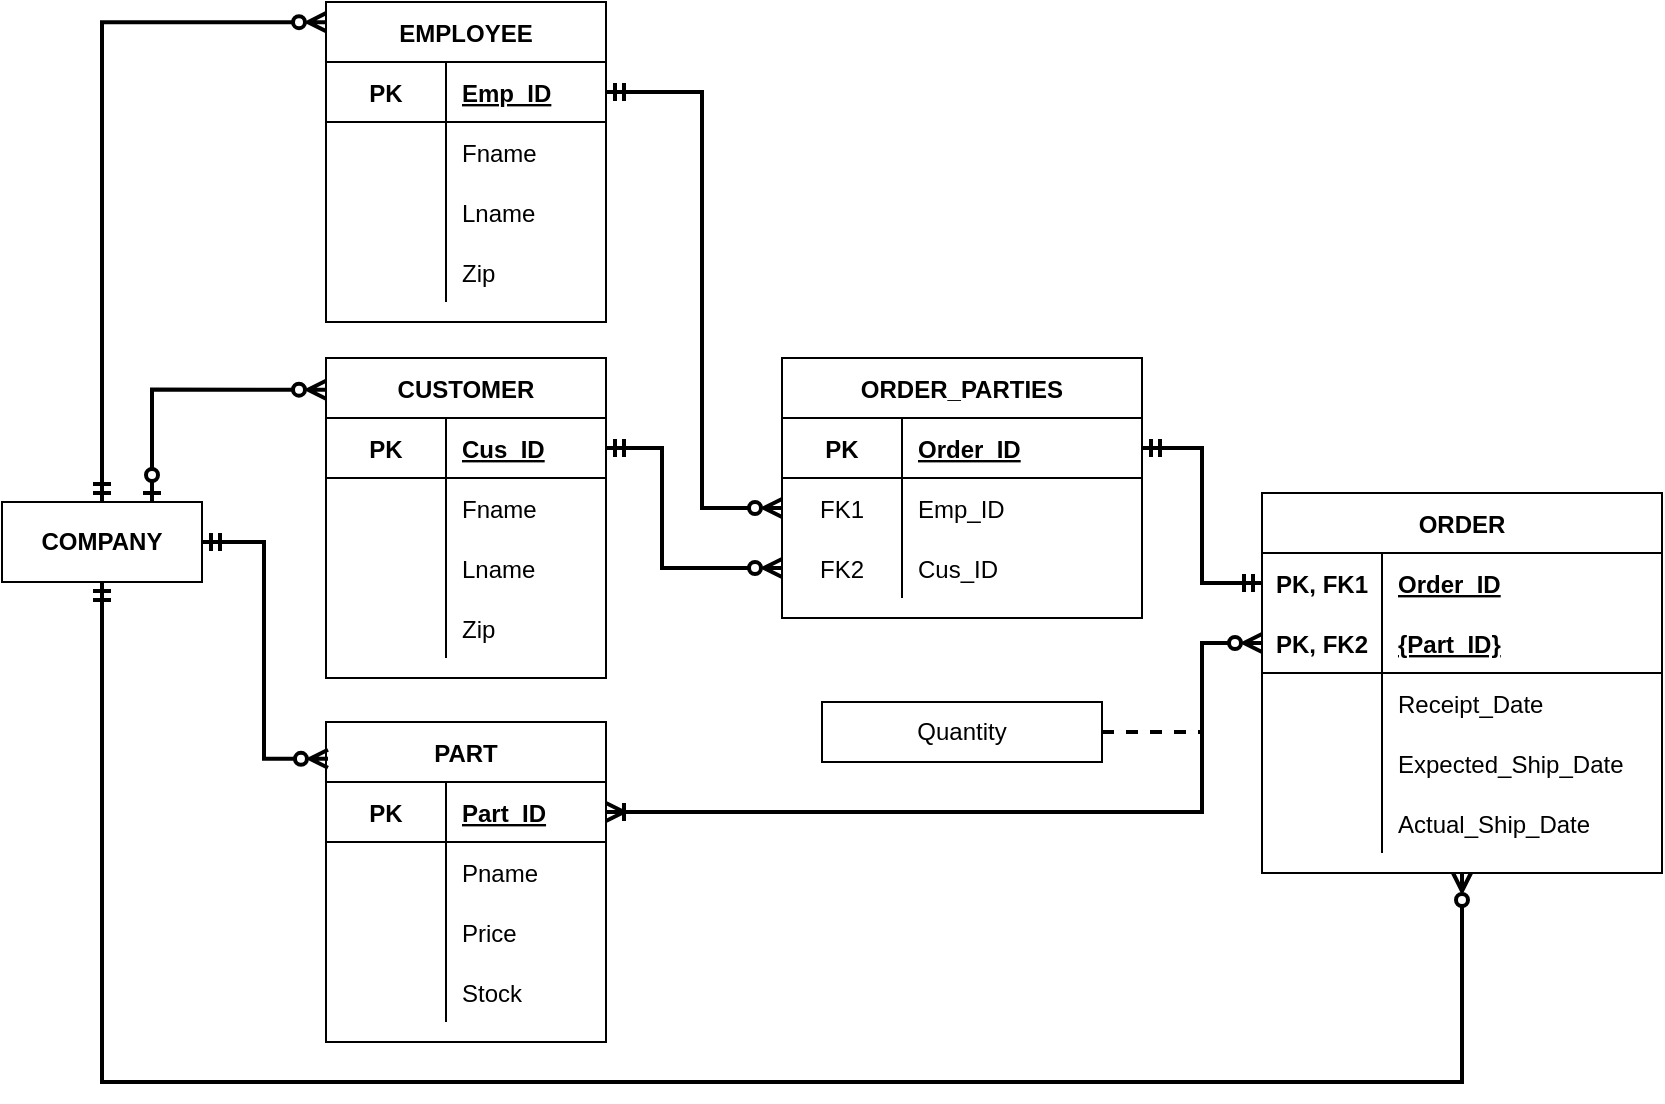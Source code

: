 <mxfile version="20.3.0" type="device" pages="3"><diagram name="106.T.04-01" id="106.T.04-01"><mxGraphModel dx="676" dy="787" grid="1" gridSize="10" guides="1" tooltips="1" connect="1" arrows="1" fold="1" page="0" pageScale="1" pageWidth="827" pageHeight="1169" math="0" shadow="0"><root><mxCell id="0"/><mxCell id="1" parent="0"/><mxCell id="ErOz6ZhdWiNABIGMnts1-128" value="EMPLOYEE" style="shape=table;startSize=30;container=1;collapsible=1;childLayout=tableLayout;fixedRows=1;rowLines=0;fontStyle=1;align=center;resizeLast=1;glass=0;comic=0;sketch=0;shadow=0;" parent="1" vertex="1"><mxGeometry x="172" y="60" width="140" height="160" as="geometry"/></mxCell><mxCell id="ErOz6ZhdWiNABIGMnts1-132" value="" style="shape=tableRow;horizontal=0;startSize=0;swimlaneHead=0;swimlaneBody=0;fillColor=none;collapsible=0;dropTarget=0;points=[[0,0.5],[1,0.5]];portConstraint=eastwest;top=0;left=0;right=0;bottom=1;glass=0;comic=0;sketch=0;" parent="ErOz6ZhdWiNABIGMnts1-128" vertex="1"><mxGeometry y="30" width="140" height="30" as="geometry"/></mxCell><mxCell id="ErOz6ZhdWiNABIGMnts1-133" value="PK" style="shape=partialRectangle;connectable=0;fillColor=none;top=0;left=0;bottom=0;right=0;fontStyle=1;overflow=hidden;glass=0;comic=0;sketch=0;" parent="ErOz6ZhdWiNABIGMnts1-132" vertex="1"><mxGeometry width="60" height="30" as="geometry"><mxRectangle width="60" height="30" as="alternateBounds"/></mxGeometry></mxCell><mxCell id="ErOz6ZhdWiNABIGMnts1-134" value="Emp_ID" style="shape=partialRectangle;connectable=0;fillColor=none;top=0;left=0;bottom=0;right=0;align=left;spacingLeft=6;fontStyle=5;overflow=hidden;glass=0;comic=0;sketch=0;" parent="ErOz6ZhdWiNABIGMnts1-132" vertex="1"><mxGeometry x="60" width="80" height="30" as="geometry"><mxRectangle width="80" height="30" as="alternateBounds"/></mxGeometry></mxCell><mxCell id="ErOz6ZhdWiNABIGMnts1-135" value="" style="shape=tableRow;horizontal=0;startSize=0;swimlaneHead=0;swimlaneBody=0;fillColor=none;collapsible=0;dropTarget=0;points=[[0,0.5],[1,0.5]];portConstraint=eastwest;top=0;left=0;right=0;bottom=0;glass=0;comic=0;sketch=0;" parent="ErOz6ZhdWiNABIGMnts1-128" vertex="1"><mxGeometry y="60" width="140" height="30" as="geometry"/></mxCell><mxCell id="ErOz6ZhdWiNABIGMnts1-136" value="" style="shape=partialRectangle;connectable=0;fillColor=none;top=0;left=0;bottom=0;right=0;editable=1;overflow=hidden;glass=0;comic=0;sketch=0;" parent="ErOz6ZhdWiNABIGMnts1-135" vertex="1"><mxGeometry width="60" height="30" as="geometry"><mxRectangle width="60" height="30" as="alternateBounds"/></mxGeometry></mxCell><mxCell id="ErOz6ZhdWiNABIGMnts1-137" value="Fname" style="shape=partialRectangle;connectable=0;fillColor=none;top=0;left=0;bottom=0;right=0;align=left;spacingLeft=6;overflow=hidden;glass=0;comic=0;sketch=0;" parent="ErOz6ZhdWiNABIGMnts1-135" vertex="1"><mxGeometry x="60" width="80" height="30" as="geometry"><mxRectangle width="80" height="30" as="alternateBounds"/></mxGeometry></mxCell><mxCell id="ErOz6ZhdWiNABIGMnts1-138" value="" style="shape=tableRow;horizontal=0;startSize=0;swimlaneHead=0;swimlaneBody=0;fillColor=none;collapsible=0;dropTarget=0;points=[[0,0.5],[1,0.5]];portConstraint=eastwest;top=0;left=0;right=0;bottom=0;glass=0;comic=0;sketch=0;" parent="ErOz6ZhdWiNABIGMnts1-128" vertex="1"><mxGeometry y="90" width="140" height="30" as="geometry"/></mxCell><mxCell id="ErOz6ZhdWiNABIGMnts1-139" value="" style="shape=partialRectangle;connectable=0;fillColor=none;top=0;left=0;bottom=0;right=0;editable=1;overflow=hidden;glass=0;comic=0;sketch=0;" parent="ErOz6ZhdWiNABIGMnts1-138" vertex="1"><mxGeometry width="60" height="30" as="geometry"><mxRectangle width="60" height="30" as="alternateBounds"/></mxGeometry></mxCell><mxCell id="ErOz6ZhdWiNABIGMnts1-140" value="Lname" style="shape=partialRectangle;connectable=0;fillColor=none;top=0;left=0;bottom=0;right=0;align=left;spacingLeft=6;overflow=hidden;glass=0;comic=0;sketch=0;" parent="ErOz6ZhdWiNABIGMnts1-138" vertex="1"><mxGeometry x="60" width="80" height="30" as="geometry"><mxRectangle width="80" height="30" as="alternateBounds"/></mxGeometry></mxCell><mxCell id="ErOz6ZhdWiNABIGMnts1-141" value="" style="shape=tableRow;horizontal=0;startSize=0;swimlaneHead=0;swimlaneBody=0;fillColor=none;collapsible=0;dropTarget=0;points=[[0,0.5],[1,0.5]];portConstraint=eastwest;top=0;left=0;right=0;bottom=0;glass=0;comic=0;sketch=0;" parent="ErOz6ZhdWiNABIGMnts1-128" vertex="1"><mxGeometry y="120" width="140" height="30" as="geometry"/></mxCell><mxCell id="ErOz6ZhdWiNABIGMnts1-142" value="" style="shape=partialRectangle;connectable=0;fillColor=none;top=0;left=0;bottom=0;right=0;editable=1;overflow=hidden;glass=0;comic=0;sketch=0;" parent="ErOz6ZhdWiNABIGMnts1-141" vertex="1"><mxGeometry width="60" height="30" as="geometry"><mxRectangle width="60" height="30" as="alternateBounds"/></mxGeometry></mxCell><mxCell id="ErOz6ZhdWiNABIGMnts1-143" value="Zip" style="shape=partialRectangle;connectable=0;fillColor=none;top=0;left=0;bottom=0;right=0;align=left;spacingLeft=6;overflow=hidden;glass=0;comic=0;sketch=0;" parent="ErOz6ZhdWiNABIGMnts1-141" vertex="1"><mxGeometry x="60" width="80" height="30" as="geometry"><mxRectangle width="80" height="30" as="alternateBounds"/></mxGeometry></mxCell><mxCell id="ErOz6ZhdWiNABIGMnts1-144" value="CUSTOMER" style="shape=table;startSize=30;container=1;collapsible=1;childLayout=tableLayout;fixedRows=1;rowLines=0;fontStyle=1;align=center;resizeLast=1;glass=0;comic=0;sketch=0;shadow=0;" parent="1" vertex="1"><mxGeometry x="172" y="238" width="140" height="160" as="geometry"/></mxCell><mxCell id="ErOz6ZhdWiNABIGMnts1-145" value="" style="shape=tableRow;horizontal=0;startSize=0;swimlaneHead=0;swimlaneBody=0;fillColor=none;collapsible=0;dropTarget=0;points=[[0,0.5],[1,0.5]];portConstraint=eastwest;top=0;left=0;right=0;bottom=1;glass=0;comic=0;sketch=0;" parent="ErOz6ZhdWiNABIGMnts1-144" vertex="1"><mxGeometry y="30" width="140" height="30" as="geometry"/></mxCell><mxCell id="ErOz6ZhdWiNABIGMnts1-146" value="PK" style="shape=partialRectangle;connectable=0;fillColor=none;top=0;left=0;bottom=0;right=0;fontStyle=1;overflow=hidden;glass=0;comic=0;sketch=0;" parent="ErOz6ZhdWiNABIGMnts1-145" vertex="1"><mxGeometry width="60" height="30" as="geometry"><mxRectangle width="60" height="30" as="alternateBounds"/></mxGeometry></mxCell><mxCell id="ErOz6ZhdWiNABIGMnts1-147" value="Cus_ID" style="shape=partialRectangle;connectable=0;fillColor=none;top=0;left=0;bottom=0;right=0;align=left;spacingLeft=6;fontStyle=5;overflow=hidden;glass=0;comic=0;sketch=0;" parent="ErOz6ZhdWiNABIGMnts1-145" vertex="1"><mxGeometry x="60" width="80" height="30" as="geometry"><mxRectangle width="80" height="30" as="alternateBounds"/></mxGeometry></mxCell><mxCell id="ErOz6ZhdWiNABIGMnts1-148" value="" style="shape=tableRow;horizontal=0;startSize=0;swimlaneHead=0;swimlaneBody=0;fillColor=none;collapsible=0;dropTarget=0;points=[[0,0.5],[1,0.5]];portConstraint=eastwest;top=0;left=0;right=0;bottom=0;glass=0;comic=0;sketch=0;" parent="ErOz6ZhdWiNABIGMnts1-144" vertex="1"><mxGeometry y="60" width="140" height="30" as="geometry"/></mxCell><mxCell id="ErOz6ZhdWiNABIGMnts1-149" value="" style="shape=partialRectangle;connectable=0;fillColor=none;top=0;left=0;bottom=0;right=0;editable=1;overflow=hidden;glass=0;comic=0;sketch=0;" parent="ErOz6ZhdWiNABIGMnts1-148" vertex="1"><mxGeometry width="60" height="30" as="geometry"><mxRectangle width="60" height="30" as="alternateBounds"/></mxGeometry></mxCell><mxCell id="ErOz6ZhdWiNABIGMnts1-150" value="Fname" style="shape=partialRectangle;connectable=0;fillColor=none;top=0;left=0;bottom=0;right=0;align=left;spacingLeft=6;overflow=hidden;glass=0;comic=0;sketch=0;" parent="ErOz6ZhdWiNABIGMnts1-148" vertex="1"><mxGeometry x="60" width="80" height="30" as="geometry"><mxRectangle width="80" height="30" as="alternateBounds"/></mxGeometry></mxCell><mxCell id="ErOz6ZhdWiNABIGMnts1-151" value="" style="shape=tableRow;horizontal=0;startSize=0;swimlaneHead=0;swimlaneBody=0;fillColor=none;collapsible=0;dropTarget=0;points=[[0,0.5],[1,0.5]];portConstraint=eastwest;top=0;left=0;right=0;bottom=0;glass=0;comic=0;sketch=0;" parent="ErOz6ZhdWiNABIGMnts1-144" vertex="1"><mxGeometry y="90" width="140" height="30" as="geometry"/></mxCell><mxCell id="ErOz6ZhdWiNABIGMnts1-152" value="" style="shape=partialRectangle;connectable=0;fillColor=none;top=0;left=0;bottom=0;right=0;editable=1;overflow=hidden;glass=0;comic=0;sketch=0;" parent="ErOz6ZhdWiNABIGMnts1-151" vertex="1"><mxGeometry width="60" height="30" as="geometry"><mxRectangle width="60" height="30" as="alternateBounds"/></mxGeometry></mxCell><mxCell id="ErOz6ZhdWiNABIGMnts1-153" value="Lname" style="shape=partialRectangle;connectable=0;fillColor=none;top=0;left=0;bottom=0;right=0;align=left;spacingLeft=6;overflow=hidden;glass=0;comic=0;sketch=0;" parent="ErOz6ZhdWiNABIGMnts1-151" vertex="1"><mxGeometry x="60" width="80" height="30" as="geometry"><mxRectangle width="80" height="30" as="alternateBounds"/></mxGeometry></mxCell><mxCell id="ErOz6ZhdWiNABIGMnts1-154" value="" style="shape=tableRow;horizontal=0;startSize=0;swimlaneHead=0;swimlaneBody=0;fillColor=none;collapsible=0;dropTarget=0;points=[[0,0.5],[1,0.5]];portConstraint=eastwest;top=0;left=0;right=0;bottom=0;glass=0;comic=0;sketch=0;" parent="ErOz6ZhdWiNABIGMnts1-144" vertex="1"><mxGeometry y="120" width="140" height="30" as="geometry"/></mxCell><mxCell id="ErOz6ZhdWiNABIGMnts1-155" value="" style="shape=partialRectangle;connectable=0;fillColor=none;top=0;left=0;bottom=0;right=0;editable=1;overflow=hidden;glass=0;comic=0;sketch=0;" parent="ErOz6ZhdWiNABIGMnts1-154" vertex="1"><mxGeometry width="60" height="30" as="geometry"><mxRectangle width="60" height="30" as="alternateBounds"/></mxGeometry></mxCell><mxCell id="ErOz6ZhdWiNABIGMnts1-156" value="Zip" style="shape=partialRectangle;connectable=0;fillColor=none;top=0;left=0;bottom=0;right=0;align=left;spacingLeft=6;overflow=hidden;glass=0;comic=0;sketch=0;" parent="ErOz6ZhdWiNABIGMnts1-154" vertex="1"><mxGeometry x="60" width="80" height="30" as="geometry"><mxRectangle width="80" height="30" as="alternateBounds"/></mxGeometry></mxCell><mxCell id="ErOz6ZhdWiNABIGMnts1-157" value="ORDER" style="shape=table;startSize=30;container=1;collapsible=1;childLayout=tableLayout;fixedRows=1;rowLines=0;fontStyle=1;align=center;resizeLast=1;glass=0;comic=0;sketch=0;shadow=0;" parent="1" vertex="1"><mxGeometry x="640" y="305.5" width="200" height="190" as="geometry"/></mxCell><mxCell id="ABl3t5RdyEug7EccZ76c-38" value="" style="shape=tableRow;horizontal=0;startSize=0;swimlaneHead=0;swimlaneBody=0;fillColor=none;collapsible=0;dropTarget=0;points=[[0,0.5],[1,0.5]];portConstraint=eastwest;top=0;left=0;right=0;bottom=0;glass=0;comic=0;sketch=0;" vertex="1" parent="ErOz6ZhdWiNABIGMnts1-157"><mxGeometry y="30" width="200" height="30" as="geometry"/></mxCell><mxCell id="ABl3t5RdyEug7EccZ76c-39" value="PK, FK1" style="shape=partialRectangle;connectable=0;fillColor=none;top=0;left=0;bottom=0;right=0;editable=1;overflow=hidden;glass=0;comic=0;sketch=0;fontStyle=1" vertex="1" parent="ABl3t5RdyEug7EccZ76c-38"><mxGeometry width="60" height="30" as="geometry"><mxRectangle width="60" height="30" as="alternateBounds"/></mxGeometry></mxCell><mxCell id="ABl3t5RdyEug7EccZ76c-40" value="Order_ID" style="shape=partialRectangle;connectable=0;fillColor=none;top=0;left=0;bottom=0;right=0;align=left;spacingLeft=6;overflow=hidden;glass=0;comic=0;sketch=0;fontStyle=5" vertex="1" parent="ABl3t5RdyEug7EccZ76c-38"><mxGeometry x="60" width="140" height="30" as="geometry"><mxRectangle width="140" height="30" as="alternateBounds"/></mxGeometry></mxCell><mxCell id="ErOz6ZhdWiNABIGMnts1-158" value="" style="shape=tableRow;horizontal=0;startSize=0;swimlaneHead=0;swimlaneBody=0;fillColor=none;collapsible=0;dropTarget=0;points=[[0,0.5],[1,0.5]];portConstraint=eastwest;top=0;left=0;right=0;bottom=1;glass=0;comic=0;sketch=0;" parent="ErOz6ZhdWiNABIGMnts1-157" vertex="1"><mxGeometry y="60" width="200" height="30" as="geometry"/></mxCell><mxCell id="ErOz6ZhdWiNABIGMnts1-159" value="PK, FK2" style="shape=partialRectangle;connectable=0;fillColor=none;top=0;left=0;bottom=0;right=0;fontStyle=1;overflow=hidden;glass=0;comic=0;sketch=0;" parent="ErOz6ZhdWiNABIGMnts1-158" vertex="1"><mxGeometry width="60" height="30" as="geometry"><mxRectangle width="60" height="30" as="alternateBounds"/></mxGeometry></mxCell><mxCell id="ErOz6ZhdWiNABIGMnts1-160" value="{Part_ID}" style="shape=partialRectangle;connectable=0;fillColor=none;top=0;left=0;bottom=0;right=0;align=left;spacingLeft=6;fontStyle=5;overflow=hidden;glass=0;comic=0;sketch=0;" parent="ErOz6ZhdWiNABIGMnts1-158" vertex="1"><mxGeometry x="60" width="140" height="30" as="geometry"><mxRectangle width="140" height="30" as="alternateBounds"/></mxGeometry></mxCell><mxCell id="PKMqrcCBP9XAum2cxrTb-14" value="" style="shape=tableRow;horizontal=0;startSize=0;swimlaneHead=0;swimlaneBody=0;fillColor=none;collapsible=0;dropTarget=0;points=[[0,0.5],[1,0.5]];portConstraint=eastwest;top=0;left=0;right=0;bottom=1;glass=0;comic=0;sketch=0;strokeColor=none;" vertex="1" parent="ErOz6ZhdWiNABIGMnts1-157"><mxGeometry y="90" width="200" height="30" as="geometry"/></mxCell><mxCell id="PKMqrcCBP9XAum2cxrTb-15" value="" style="shape=partialRectangle;connectable=0;fillColor=none;top=0;left=0;bottom=0;right=0;fontStyle=0;overflow=hidden;glass=0;comic=0;sketch=0;" vertex="1" parent="PKMqrcCBP9XAum2cxrTb-14"><mxGeometry width="60" height="30" as="geometry"><mxRectangle width="60" height="30" as="alternateBounds"/></mxGeometry></mxCell><mxCell id="PKMqrcCBP9XAum2cxrTb-16" value="Receipt_Date" style="shape=partialRectangle;connectable=0;fillColor=none;top=0;left=0;bottom=0;right=0;align=left;spacingLeft=6;fontStyle=0;overflow=hidden;glass=0;comic=0;sketch=0;" vertex="1" parent="PKMqrcCBP9XAum2cxrTb-14"><mxGeometry x="60" width="140" height="30" as="geometry"><mxRectangle width="140" height="30" as="alternateBounds"/></mxGeometry></mxCell><mxCell id="PKMqrcCBP9XAum2cxrTb-17" value="" style="shape=tableRow;horizontal=0;startSize=0;swimlaneHead=0;swimlaneBody=0;fillColor=none;collapsible=0;dropTarget=0;points=[[0,0.5],[1,0.5]];portConstraint=eastwest;top=0;left=0;right=0;bottom=1;glass=0;comic=0;sketch=0;strokeColor=none;" vertex="1" parent="ErOz6ZhdWiNABIGMnts1-157"><mxGeometry y="120" width="200" height="30" as="geometry"/></mxCell><mxCell id="PKMqrcCBP9XAum2cxrTb-18" value="" style="shape=partialRectangle;connectable=0;fillColor=none;top=0;left=0;bottom=0;right=0;fontStyle=0;overflow=hidden;glass=0;comic=0;sketch=0;" vertex="1" parent="PKMqrcCBP9XAum2cxrTb-17"><mxGeometry width="60" height="30" as="geometry"><mxRectangle width="60" height="30" as="alternateBounds"/></mxGeometry></mxCell><mxCell id="PKMqrcCBP9XAum2cxrTb-19" value="Expected_Ship_Date" style="shape=partialRectangle;connectable=0;fillColor=none;top=0;left=0;bottom=0;right=0;align=left;spacingLeft=6;fontStyle=0;overflow=hidden;glass=0;comic=0;sketch=0;" vertex="1" parent="PKMqrcCBP9XAum2cxrTb-17"><mxGeometry x="60" width="140" height="30" as="geometry"><mxRectangle width="140" height="30" as="alternateBounds"/></mxGeometry></mxCell><mxCell id="PKMqrcCBP9XAum2cxrTb-20" value="" style="shape=tableRow;horizontal=0;startSize=0;swimlaneHead=0;swimlaneBody=0;fillColor=none;collapsible=0;dropTarget=0;points=[[0,0.5],[1,0.5]];portConstraint=eastwest;top=0;left=0;right=0;bottom=1;glass=0;comic=0;sketch=0;strokeColor=none;" vertex="1" parent="ErOz6ZhdWiNABIGMnts1-157"><mxGeometry y="150" width="200" height="30" as="geometry"/></mxCell><mxCell id="PKMqrcCBP9XAum2cxrTb-21" value="" style="shape=partialRectangle;connectable=0;fillColor=none;top=0;left=0;bottom=0;right=0;fontStyle=0;overflow=hidden;glass=0;comic=0;sketch=0;" vertex="1" parent="PKMqrcCBP9XAum2cxrTb-20"><mxGeometry width="60" height="30" as="geometry"><mxRectangle width="60" height="30" as="alternateBounds"/></mxGeometry></mxCell><mxCell id="PKMqrcCBP9XAum2cxrTb-22" value="Actual_Ship_Date" style="shape=partialRectangle;connectable=0;fillColor=none;top=0;left=0;bottom=0;right=0;align=left;spacingLeft=6;fontStyle=0;overflow=hidden;glass=0;comic=0;sketch=0;" vertex="1" parent="PKMqrcCBP9XAum2cxrTb-20"><mxGeometry x="60" width="140" height="30" as="geometry"><mxRectangle width="140" height="30" as="alternateBounds"/></mxGeometry></mxCell><mxCell id="ErOz6ZhdWiNABIGMnts1-185" value="PART" style="shape=table;startSize=30;container=1;collapsible=1;childLayout=tableLayout;fixedRows=1;rowLines=0;fontStyle=1;align=center;resizeLast=1;glass=0;comic=0;sketch=0;shadow=0;" parent="1" vertex="1"><mxGeometry x="172" y="420" width="140" height="160" as="geometry"/></mxCell><mxCell id="ErOz6ZhdWiNABIGMnts1-186" value="" style="shape=tableRow;horizontal=0;startSize=0;swimlaneHead=0;swimlaneBody=0;fillColor=none;collapsible=0;dropTarget=0;points=[[0,0.5],[1,0.5]];portConstraint=eastwest;top=0;left=0;right=0;bottom=1;glass=0;comic=0;sketch=0;" parent="ErOz6ZhdWiNABIGMnts1-185" vertex="1"><mxGeometry y="30" width="140" height="30" as="geometry"/></mxCell><mxCell id="ErOz6ZhdWiNABIGMnts1-187" value="PK" style="shape=partialRectangle;connectable=0;fillColor=none;top=0;left=0;bottom=0;right=0;fontStyle=1;overflow=hidden;glass=0;comic=0;sketch=0;" parent="ErOz6ZhdWiNABIGMnts1-186" vertex="1"><mxGeometry width="60" height="30" as="geometry"><mxRectangle width="60" height="30" as="alternateBounds"/></mxGeometry></mxCell><mxCell id="ErOz6ZhdWiNABIGMnts1-188" value="Part_ID" style="shape=partialRectangle;connectable=0;fillColor=none;top=0;left=0;bottom=0;right=0;align=left;spacingLeft=6;fontStyle=5;overflow=hidden;glass=0;comic=0;sketch=0;" parent="ErOz6ZhdWiNABIGMnts1-186" vertex="1"><mxGeometry x="60" width="80" height="30" as="geometry"><mxRectangle width="80" height="30" as="alternateBounds"/></mxGeometry></mxCell><mxCell id="ErOz6ZhdWiNABIGMnts1-189" value="" style="shape=tableRow;horizontal=0;startSize=0;swimlaneHead=0;swimlaneBody=0;fillColor=none;collapsible=0;dropTarget=0;points=[[0,0.5],[1,0.5]];portConstraint=eastwest;top=0;left=0;right=0;bottom=0;glass=0;comic=0;sketch=0;" parent="ErOz6ZhdWiNABIGMnts1-185" vertex="1"><mxGeometry y="60" width="140" height="30" as="geometry"/></mxCell><mxCell id="ErOz6ZhdWiNABIGMnts1-190" value="" style="shape=partialRectangle;connectable=0;fillColor=none;top=0;left=0;bottom=0;right=0;editable=1;overflow=hidden;glass=0;comic=0;sketch=0;" parent="ErOz6ZhdWiNABIGMnts1-189" vertex="1"><mxGeometry width="60" height="30" as="geometry"><mxRectangle width="60" height="30" as="alternateBounds"/></mxGeometry></mxCell><mxCell id="ErOz6ZhdWiNABIGMnts1-191" value="Pname" style="shape=partialRectangle;connectable=0;fillColor=none;top=0;left=0;bottom=0;right=0;align=left;spacingLeft=6;overflow=hidden;glass=0;comic=0;sketch=0;" parent="ErOz6ZhdWiNABIGMnts1-189" vertex="1"><mxGeometry x="60" width="80" height="30" as="geometry"><mxRectangle width="80" height="30" as="alternateBounds"/></mxGeometry></mxCell><mxCell id="ErOz6ZhdWiNABIGMnts1-192" value="" style="shape=tableRow;horizontal=0;startSize=0;swimlaneHead=0;swimlaneBody=0;fillColor=none;collapsible=0;dropTarget=0;points=[[0,0.5],[1,0.5]];portConstraint=eastwest;top=0;left=0;right=0;bottom=0;glass=0;comic=0;sketch=0;" parent="ErOz6ZhdWiNABIGMnts1-185" vertex="1"><mxGeometry y="90" width="140" height="30" as="geometry"/></mxCell><mxCell id="ErOz6ZhdWiNABIGMnts1-193" value="" style="shape=partialRectangle;connectable=0;fillColor=none;top=0;left=0;bottom=0;right=0;editable=1;overflow=hidden;glass=0;comic=0;sketch=0;" parent="ErOz6ZhdWiNABIGMnts1-192" vertex="1"><mxGeometry width="60" height="30" as="geometry"><mxRectangle width="60" height="30" as="alternateBounds"/></mxGeometry></mxCell><mxCell id="ErOz6ZhdWiNABIGMnts1-194" value="Price" style="shape=partialRectangle;connectable=0;fillColor=none;top=0;left=0;bottom=0;right=0;align=left;spacingLeft=6;overflow=hidden;glass=0;comic=0;sketch=0;" parent="ErOz6ZhdWiNABIGMnts1-192" vertex="1"><mxGeometry x="60" width="80" height="30" as="geometry"><mxRectangle width="80" height="30" as="alternateBounds"/></mxGeometry></mxCell><mxCell id="ErOz6ZhdWiNABIGMnts1-195" value="" style="shape=tableRow;horizontal=0;startSize=0;swimlaneHead=0;swimlaneBody=0;fillColor=none;collapsible=0;dropTarget=0;points=[[0,0.5],[1,0.5]];portConstraint=eastwest;top=0;left=0;right=0;bottom=0;glass=0;comic=0;sketch=0;" parent="ErOz6ZhdWiNABIGMnts1-185" vertex="1"><mxGeometry y="120" width="140" height="30" as="geometry"/></mxCell><mxCell id="ErOz6ZhdWiNABIGMnts1-196" value="" style="shape=partialRectangle;connectable=0;fillColor=none;top=0;left=0;bottom=0;right=0;editable=1;overflow=hidden;glass=0;comic=0;sketch=0;" parent="ErOz6ZhdWiNABIGMnts1-195" vertex="1"><mxGeometry width="60" height="30" as="geometry"><mxRectangle width="60" height="30" as="alternateBounds"/></mxGeometry></mxCell><mxCell id="ErOz6ZhdWiNABIGMnts1-197" value="Stock" style="shape=partialRectangle;connectable=0;fillColor=none;top=0;left=0;bottom=0;right=0;align=left;spacingLeft=6;overflow=hidden;glass=0;comic=0;sketch=0;" parent="ErOz6ZhdWiNABIGMnts1-195" vertex="1"><mxGeometry x="60" width="80" height="30" as="geometry"><mxRectangle width="80" height="30" as="alternateBounds"/></mxGeometry></mxCell><mxCell id="ErOz6ZhdWiNABIGMnts1-215" style="edgeStyle=orthogonalEdgeStyle;rounded=0;orthogonalLoop=1;jettySize=auto;html=1;exitX=0.5;exitY=0;exitDx=0;exitDy=0;entryX=0;entryY=0.063;entryDx=0;entryDy=0;entryPerimeter=0;strokeWidth=2;endArrow=ERzeroToMany;endFill=0;startArrow=ERmandOne;startFill=0;" parent="1" source="ErOz6ZhdWiNABIGMnts1-211" target="ErOz6ZhdWiNABIGMnts1-128" edge="1"><mxGeometry relative="1" as="geometry"/></mxCell><mxCell id="ErOz6ZhdWiNABIGMnts1-216" style="edgeStyle=orthogonalEdgeStyle;rounded=0;orthogonalLoop=1;jettySize=auto;html=1;entryX=0;entryY=0.099;entryDx=0;entryDy=0;entryPerimeter=0;strokeWidth=2;startArrow=ERzeroToOne;startFill=0;endArrow=ERzeroToMany;endFill=0;exitX=0.75;exitY=0;exitDx=0;exitDy=0;" parent="1" source="ErOz6ZhdWiNABIGMnts1-211" target="ErOz6ZhdWiNABIGMnts1-144" edge="1"><mxGeometry relative="1" as="geometry"/></mxCell><mxCell id="ErOz6ZhdWiNABIGMnts1-217" style="edgeStyle=orthogonalEdgeStyle;rounded=0;orthogonalLoop=1;jettySize=auto;html=1;exitX=1;exitY=0.5;exitDx=0;exitDy=0;entryX=0.007;entryY=0.115;entryDx=0;entryDy=0;entryPerimeter=0;strokeWidth=2;startArrow=ERmandOne;startFill=0;endArrow=ERzeroToMany;endFill=0;" parent="1" source="ErOz6ZhdWiNABIGMnts1-211" target="ErOz6ZhdWiNABIGMnts1-185" edge="1"><mxGeometry relative="1" as="geometry"/></mxCell><mxCell id="ABl3t5RdyEug7EccZ76c-44" style="edgeStyle=orthogonalEdgeStyle;rounded=0;orthogonalLoop=1;jettySize=auto;html=1;exitX=0.5;exitY=1;exitDx=0;exitDy=0;entryX=0.5;entryY=1;entryDx=0;entryDy=0;strokeWidth=2;startArrow=ERmandOne;startFill=0;endArrow=ERzeroToMany;endFill=0;" edge="1" parent="1" source="ErOz6ZhdWiNABIGMnts1-211" target="ErOz6ZhdWiNABIGMnts1-157"><mxGeometry relative="1" as="geometry"><Array as="points"><mxPoint x="60" y="600"/><mxPoint x="740" y="600"/></Array></mxGeometry></mxCell><mxCell id="ErOz6ZhdWiNABIGMnts1-211" value="&lt;b&gt;COMPANY&lt;/b&gt;" style="whiteSpace=wrap;html=1;align=center;shadow=0;glass=0;comic=0;sketch=0;" parent="1" vertex="1"><mxGeometry x="10" y="310" width="100" height="40" as="geometry"/></mxCell><mxCell id="ABl3t5RdyEug7EccZ76c-1" value="ORDER_PARTIES" style="shape=table;startSize=30;container=1;collapsible=1;childLayout=tableLayout;fixedRows=1;rowLines=0;fontStyle=1;align=center;resizeLast=1;glass=0;comic=0;sketch=0;shadow=0;" vertex="1" parent="1"><mxGeometry x="400" y="238" width="180" height="130" as="geometry"/></mxCell><mxCell id="ABl3t5RdyEug7EccZ76c-2" value="" style="shape=tableRow;horizontal=0;startSize=0;swimlaneHead=0;swimlaneBody=0;fillColor=none;collapsible=0;dropTarget=0;points=[[0,0.5],[1,0.5]];portConstraint=eastwest;top=0;left=0;right=0;bottom=1;glass=0;comic=0;sketch=0;" vertex="1" parent="ABl3t5RdyEug7EccZ76c-1"><mxGeometry y="30" width="180" height="30" as="geometry"/></mxCell><mxCell id="ABl3t5RdyEug7EccZ76c-3" value="PK" style="shape=partialRectangle;connectable=0;fillColor=none;top=0;left=0;bottom=0;right=0;fontStyle=1;overflow=hidden;glass=0;comic=0;sketch=0;" vertex="1" parent="ABl3t5RdyEug7EccZ76c-2"><mxGeometry width="60" height="30" as="geometry"><mxRectangle width="60" height="30" as="alternateBounds"/></mxGeometry></mxCell><mxCell id="ABl3t5RdyEug7EccZ76c-4" value="Order_ID" style="shape=partialRectangle;connectable=0;fillColor=none;top=0;left=0;bottom=0;right=0;align=left;spacingLeft=6;fontStyle=5;overflow=hidden;glass=0;comic=0;sketch=0;" vertex="1" parent="ABl3t5RdyEug7EccZ76c-2"><mxGeometry x="60" width="120" height="30" as="geometry"><mxRectangle width="120" height="30" as="alternateBounds"/></mxGeometry></mxCell><mxCell id="ABl3t5RdyEug7EccZ76c-5" value="" style="shape=tableRow;horizontal=0;startSize=0;swimlaneHead=0;swimlaneBody=0;fillColor=none;collapsible=0;dropTarget=0;points=[[0,0.5],[1,0.5]];portConstraint=eastwest;top=0;left=0;right=0;bottom=0;glass=0;comic=0;sketch=0;" vertex="1" parent="ABl3t5RdyEug7EccZ76c-1"><mxGeometry y="60" width="180" height="30" as="geometry"/></mxCell><mxCell id="ABl3t5RdyEug7EccZ76c-6" value="FK1" style="shape=partialRectangle;connectable=0;fillColor=none;top=0;left=0;bottom=0;right=0;editable=1;overflow=hidden;glass=0;comic=0;sketch=0;" vertex="1" parent="ABl3t5RdyEug7EccZ76c-5"><mxGeometry width="60" height="30" as="geometry"><mxRectangle width="60" height="30" as="alternateBounds"/></mxGeometry></mxCell><mxCell id="ABl3t5RdyEug7EccZ76c-7" value="Emp_ID" style="shape=partialRectangle;connectable=0;fillColor=none;top=0;left=0;bottom=0;right=0;align=left;spacingLeft=6;overflow=hidden;glass=0;comic=0;sketch=0;" vertex="1" parent="ABl3t5RdyEug7EccZ76c-5"><mxGeometry x="60" width="120" height="30" as="geometry"><mxRectangle width="120" height="30" as="alternateBounds"/></mxGeometry></mxCell><mxCell id="ABl3t5RdyEug7EccZ76c-8" value="" style="shape=tableRow;horizontal=0;startSize=0;swimlaneHead=0;swimlaneBody=0;fillColor=none;collapsible=0;dropTarget=0;points=[[0,0.5],[1,0.5]];portConstraint=eastwest;top=0;left=0;right=0;bottom=0;glass=0;comic=0;sketch=0;" vertex="1" parent="ABl3t5RdyEug7EccZ76c-1"><mxGeometry y="90" width="180" height="30" as="geometry"/></mxCell><mxCell id="ABl3t5RdyEug7EccZ76c-9" value="FK2" style="shape=partialRectangle;connectable=0;fillColor=none;top=0;left=0;bottom=0;right=0;editable=1;overflow=hidden;glass=0;comic=0;sketch=0;" vertex="1" parent="ABl3t5RdyEug7EccZ76c-8"><mxGeometry width="60" height="30" as="geometry"><mxRectangle width="60" height="30" as="alternateBounds"/></mxGeometry></mxCell><mxCell id="ABl3t5RdyEug7EccZ76c-10" value="Cus_ID" style="shape=partialRectangle;connectable=0;fillColor=none;top=0;left=0;bottom=0;right=0;align=left;spacingLeft=6;overflow=hidden;glass=0;comic=0;sketch=0;" vertex="1" parent="ABl3t5RdyEug7EccZ76c-8"><mxGeometry x="60" width="120" height="30" as="geometry"><mxRectangle width="120" height="30" as="alternateBounds"/></mxGeometry></mxCell><mxCell id="ABl3t5RdyEug7EccZ76c-41" style="edgeStyle=orthogonalEdgeStyle;rounded=0;orthogonalLoop=1;jettySize=auto;html=1;exitX=1;exitY=0.5;exitDx=0;exitDy=0;entryX=0;entryY=0.5;entryDx=0;entryDy=0;strokeWidth=2;startArrow=ERmandOne;startFill=0;endArrow=ERzeroToMany;endFill=0;" edge="1" parent="1" source="ErOz6ZhdWiNABIGMnts1-132" target="ABl3t5RdyEug7EccZ76c-5"><mxGeometry relative="1" as="geometry"><Array as="points"><mxPoint x="360" y="105"/><mxPoint x="360" y="313"/></Array></mxGeometry></mxCell><mxCell id="ABl3t5RdyEug7EccZ76c-42" style="edgeStyle=orthogonalEdgeStyle;rounded=0;orthogonalLoop=1;jettySize=auto;html=1;exitX=1;exitY=0.5;exitDx=0;exitDy=0;strokeWidth=2;startArrow=ERmandOne;startFill=0;endArrow=ERzeroToMany;endFill=0;" edge="1" parent="1" source="ErOz6ZhdWiNABIGMnts1-145" target="ABl3t5RdyEug7EccZ76c-8"><mxGeometry relative="1" as="geometry"><Array as="points"><mxPoint x="340" y="283"/><mxPoint x="340" y="343"/></Array></mxGeometry></mxCell><mxCell id="ABl3t5RdyEug7EccZ76c-43" style="edgeStyle=orthogonalEdgeStyle;rounded=0;orthogonalLoop=1;jettySize=auto;html=1;exitX=1;exitY=0.5;exitDx=0;exitDy=0;entryX=0;entryY=0.5;entryDx=0;entryDy=0;strokeWidth=2;startArrow=ERmandOne;startFill=0;endArrow=ERmandOne;endFill=0;" edge="1" parent="1" source="ABl3t5RdyEug7EccZ76c-2" target="ABl3t5RdyEug7EccZ76c-38"><mxGeometry relative="1" as="geometry"/></mxCell><mxCell id="PKMqrcCBP9XAum2cxrTb-5" style="edgeStyle=orthogonalEdgeStyle;rounded=0;orthogonalLoop=1;jettySize=auto;html=1;exitX=1;exitY=0.5;exitDx=0;exitDy=0;entryX=0;entryY=0.5;entryDx=0;entryDy=0;strokeWidth=2;startArrow=ERoneToMany;startFill=0;endArrow=ERzeroToMany;endFill=0;" edge="1" parent="1" source="ErOz6ZhdWiNABIGMnts1-186" target="ErOz6ZhdWiNABIGMnts1-158"><mxGeometry relative="1" as="geometry"><Array as="points"><mxPoint x="610" y="465"/><mxPoint x="610" y="381"/></Array></mxGeometry></mxCell><mxCell id="PKMqrcCBP9XAum2cxrTb-13" style="edgeStyle=orthogonalEdgeStyle;rounded=0;orthogonalLoop=1;jettySize=auto;html=1;dashed=1;strokeWidth=2;startArrow=none;startFill=0;endArrow=none;endFill=0;" edge="1" parent="1" source="PKMqrcCBP9XAum2cxrTb-6"><mxGeometry relative="1" as="geometry"><mxPoint x="610" y="425" as="targetPoint"/></mxGeometry></mxCell><mxCell id="PKMqrcCBP9XAum2cxrTb-6" value="&lt;span style=&quot;text-align: left;&quot;&gt;Quantity&lt;br&gt;&lt;/span&gt;" style="rounded=0;whiteSpace=wrap;html=1;shadow=0;glass=0;comic=0;sketch=0;strokeColor=default;fillColor=none;" vertex="1" parent="1"><mxGeometry x="420" y="410" width="140" height="30" as="geometry"/></mxCell></root></mxGraphModel></diagram><diagram id="DL4plNBmchBCqN3xY6Oh" name="106.T.04-02"><mxGraphModel dx="648" dy="754" grid="1" gridSize="10" guides="1" tooltips="1" connect="1" arrows="1" fold="1" page="0" pageScale="1" pageWidth="827" pageHeight="1169" math="0" shadow="0"><root><mxCell id="0"/><mxCell id="1" parent="0"/><mxCell id="5qPExQ9DUIWHOILJxOuk-5" value="MOVIE" style="shape=table;startSize=30;container=1;collapsible=1;childLayout=tableLayout;fixedRows=1;rowLines=0;fontStyle=1;align=center;resizeLast=1;shadow=0;glass=0;comic=0;sketch=0;" vertex="1" parent="1"><mxGeometry x="540" y="180" width="180" height="310" as="geometry"/></mxCell><mxCell id="5qPExQ9DUIWHOILJxOuk-6" value="" style="shape=tableRow;horizontal=0;startSize=0;swimlaneHead=0;swimlaneBody=0;fillColor=none;collapsible=0;dropTarget=0;points=[[0,0.5],[1,0.5]];portConstraint=eastwest;top=0;left=0;right=0;bottom=1;shadow=0;glass=0;comic=0;sketch=0;strokeColor=none;" vertex="1" parent="5qPExQ9DUIWHOILJxOuk-5"><mxGeometry y="30" width="180" height="30" as="geometry"/></mxCell><mxCell id="5qPExQ9DUIWHOILJxOuk-7" value="PK" style="shape=partialRectangle;connectable=0;fillColor=none;top=0;left=0;bottom=0;right=0;fontStyle=1;overflow=hidden;shadow=0;glass=0;comic=0;sketch=0;" vertex="1" parent="5qPExQ9DUIWHOILJxOuk-6"><mxGeometry width="30" height="30" as="geometry"><mxRectangle width="30" height="30" as="alternateBounds"/></mxGeometry></mxCell><mxCell id="5qPExQ9DUIWHOILJxOuk-8" value="Title" style="shape=partialRectangle;connectable=0;fillColor=none;top=0;left=0;bottom=0;right=0;align=left;spacingLeft=6;fontStyle=5;overflow=hidden;shadow=0;glass=0;comic=0;sketch=0;" vertex="1" parent="5qPExQ9DUIWHOILJxOuk-6"><mxGeometry x="30" width="150" height="30" as="geometry"><mxRectangle width="150" height="30" as="alternateBounds"/></mxGeometry></mxCell><mxCell id="5qPExQ9DUIWHOILJxOuk-18" value="" style="shape=tableRow;horizontal=0;startSize=0;swimlaneHead=0;swimlaneBody=0;fillColor=none;collapsible=0;dropTarget=0;points=[[0,0.5],[1,0.5]];portConstraint=eastwest;top=0;left=0;right=0;bottom=1;shadow=0;glass=0;comic=0;sketch=0;strokeColor=default;" vertex="1" parent="5qPExQ9DUIWHOILJxOuk-5"><mxGeometry y="60" width="180" height="30" as="geometry"/></mxCell><mxCell id="5qPExQ9DUIWHOILJxOuk-19" value="PK" style="shape=partialRectangle;connectable=0;fillColor=none;top=0;left=0;bottom=0;right=0;fontStyle=1;overflow=hidden;shadow=0;glass=0;comic=0;sketch=0;" vertex="1" parent="5qPExQ9DUIWHOILJxOuk-18"><mxGeometry width="30" height="30" as="geometry"><mxRectangle width="30" height="30" as="alternateBounds"/></mxGeometry></mxCell><mxCell id="5qPExQ9DUIWHOILJxOuk-20" value="Release_Year" style="shape=partialRectangle;connectable=0;fillColor=none;top=0;left=0;bottom=0;right=0;align=left;spacingLeft=6;fontStyle=5;overflow=hidden;shadow=0;glass=0;comic=0;sketch=0;" vertex="1" parent="5qPExQ9DUIWHOILJxOuk-18"><mxGeometry x="30" width="150" height="30" as="geometry"><mxRectangle width="150" height="30" as="alternateBounds"/></mxGeometry></mxCell><mxCell id="seCE25nkI2u3VBcLOB7h-1" value="" style="shape=tableRow;horizontal=0;startSize=0;swimlaneHead=0;swimlaneBody=0;fillColor=none;collapsible=0;dropTarget=0;points=[[0,0.5],[1,0.5]];portConstraint=eastwest;top=0;left=0;right=0;bottom=0;shadow=0;glass=0;comic=0;sketch=0;" vertex="1" parent="5qPExQ9DUIWHOILJxOuk-5"><mxGeometry y="90" width="180" height="30" as="geometry"/></mxCell><mxCell id="seCE25nkI2u3VBcLOB7h-2" value="FK1" style="shape=partialRectangle;connectable=0;fillColor=none;top=0;left=0;bottom=0;right=0;editable=1;overflow=hidden;shadow=0;glass=0;comic=0;sketch=0;" vertex="1" parent="seCE25nkI2u3VBcLOB7h-1"><mxGeometry width="30" height="30" as="geometry"><mxRectangle width="30" height="30" as="alternateBounds"/></mxGeometry></mxCell><mxCell id="seCE25nkI2u3VBcLOB7h-3" value="{Directors}" style="shape=partialRectangle;connectable=0;fillColor=none;top=0;left=0;bottom=0;right=0;align=left;spacingLeft=6;overflow=hidden;shadow=0;glass=0;comic=0;sketch=0;" vertex="1" parent="seCE25nkI2u3VBcLOB7h-1"><mxGeometry x="30" width="150" height="30" as="geometry"><mxRectangle width="150" height="30" as="alternateBounds"/></mxGeometry></mxCell><mxCell id="seCE25nkI2u3VBcLOB7h-85" value="" style="shape=tableRow;horizontal=0;startSize=0;swimlaneHead=0;swimlaneBody=0;fillColor=none;collapsible=0;dropTarget=0;points=[[0,0.5],[1,0.5]];portConstraint=eastwest;top=0;left=0;right=0;bottom=0;shadow=0;glass=0;comic=0;sketch=0;" vertex="1" parent="5qPExQ9DUIWHOILJxOuk-5"><mxGeometry y="120" width="180" height="30" as="geometry"/></mxCell><mxCell id="seCE25nkI2u3VBcLOB7h-86" value="FK2" style="shape=partialRectangle;connectable=0;fillColor=none;top=0;left=0;bottom=0;right=0;editable=1;overflow=hidden;shadow=0;glass=0;comic=0;sketch=0;" vertex="1" parent="seCE25nkI2u3VBcLOB7h-85"><mxGeometry width="30" height="30" as="geometry"><mxRectangle width="30" height="30" as="alternateBounds"/></mxGeometry></mxCell><mxCell id="seCE25nkI2u3VBcLOB7h-87" value="{Actors}" style="shape=partialRectangle;connectable=0;fillColor=none;top=0;left=0;bottom=0;right=0;align=left;spacingLeft=6;overflow=hidden;shadow=0;glass=0;comic=0;sketch=0;" vertex="1" parent="seCE25nkI2u3VBcLOB7h-85"><mxGeometry x="30" width="150" height="30" as="geometry"><mxRectangle width="150" height="30" as="alternateBounds"/></mxGeometry></mxCell><mxCell id="5qPExQ9DUIWHOILJxOuk-12" value="" style="shape=tableRow;horizontal=0;startSize=0;swimlaneHead=0;swimlaneBody=0;fillColor=none;collapsible=0;dropTarget=0;points=[[0,0.5],[1,0.5]];portConstraint=eastwest;top=0;left=0;right=0;bottom=0;shadow=0;glass=0;comic=0;sketch=0;" vertex="1" parent="5qPExQ9DUIWHOILJxOuk-5"><mxGeometry y="150" width="180" height="30" as="geometry"/></mxCell><mxCell id="5qPExQ9DUIWHOILJxOuk-13" value="FK3" style="shape=partialRectangle;connectable=0;fillColor=none;top=0;left=0;bottom=0;right=0;editable=1;overflow=hidden;shadow=0;glass=0;comic=0;sketch=0;" vertex="1" parent="5qPExQ9DUIWHOILJxOuk-12"><mxGeometry width="30" height="30" as="geometry"><mxRectangle width="30" height="30" as="alternateBounds"/></mxGeometry></mxCell><mxCell id="5qPExQ9DUIWHOILJxOuk-14" value="Prod_Company" style="shape=partialRectangle;connectable=0;fillColor=none;top=0;left=0;bottom=0;right=0;align=left;spacingLeft=6;overflow=hidden;shadow=0;glass=0;comic=0;sketch=0;" vertex="1" parent="5qPExQ9DUIWHOILJxOuk-12"><mxGeometry x="30" width="150" height="30" as="geometry"><mxRectangle width="150" height="30" as="alternateBounds"/></mxGeometry></mxCell><mxCell id="seCE25nkI2u3VBcLOB7h-4" value="" style="shape=tableRow;horizontal=0;startSize=0;swimlaneHead=0;swimlaneBody=0;fillColor=none;collapsible=0;dropTarget=0;points=[[0,0.5],[1,0.5]];portConstraint=eastwest;top=0;left=0;right=0;bottom=0;shadow=0;glass=0;comic=0;sketch=0;" vertex="1" parent="5qPExQ9DUIWHOILJxOuk-5"><mxGeometry y="180" width="180" height="30" as="geometry"/></mxCell><mxCell id="seCE25nkI2u3VBcLOB7h-5" value="FK4" style="shape=partialRectangle;connectable=0;fillColor=none;top=0;left=0;bottom=0;right=0;editable=1;overflow=hidden;shadow=0;glass=0;comic=0;sketch=0;" vertex="1" parent="seCE25nkI2u3VBcLOB7h-4"><mxGeometry width="30" height="30" as="geometry"><mxRectangle width="30" height="30" as="alternateBounds"/></mxGeometry></mxCell><mxCell id="seCE25nkI2u3VBcLOB7h-6" value="{Quotes}" style="shape=partialRectangle;connectable=0;fillColor=none;top=0;left=0;bottom=0;right=0;align=left;spacingLeft=6;overflow=hidden;shadow=0;glass=0;comic=0;sketch=0;" vertex="1" parent="seCE25nkI2u3VBcLOB7h-4"><mxGeometry x="30" width="150" height="30" as="geometry"><mxRectangle width="150" height="30" as="alternateBounds"/></mxGeometry></mxCell><mxCell id="5qPExQ9DUIWHOILJxOuk-15" value="" style="shape=tableRow;horizontal=0;startSize=0;swimlaneHead=0;swimlaneBody=0;fillColor=none;collapsible=0;dropTarget=0;points=[[0,0.5],[1,0.5]];portConstraint=eastwest;top=0;left=0;right=0;bottom=0;shadow=0;glass=0;comic=0;sketch=0;" vertex="1" parent="5qPExQ9DUIWHOILJxOuk-5"><mxGeometry y="210" width="180" height="30" as="geometry"/></mxCell><mxCell id="5qPExQ9DUIWHOILJxOuk-16" value="FK5" style="shape=partialRectangle;connectable=0;fillColor=none;top=0;left=0;bottom=0;right=0;editable=1;overflow=hidden;shadow=0;glass=0;comic=0;sketch=0;" vertex="1" parent="5qPExQ9DUIWHOILJxOuk-15"><mxGeometry width="30" height="30" as="geometry"><mxRectangle width="30" height="30" as="alternateBounds"/></mxGeometry></mxCell><mxCell id="5qPExQ9DUIWHOILJxOuk-17" value="{Genres}" style="shape=partialRectangle;connectable=0;fillColor=none;top=0;left=0;bottom=0;right=0;align=left;spacingLeft=6;overflow=hidden;shadow=0;glass=0;comic=0;sketch=0;" vertex="1" parent="5qPExQ9DUIWHOILJxOuk-15"><mxGeometry x="30" width="150" height="30" as="geometry"><mxRectangle width="150" height="30" as="alternateBounds"/></mxGeometry></mxCell><mxCell id="5qPExQ9DUIWHOILJxOuk-9" value="" style="shape=tableRow;horizontal=0;startSize=0;swimlaneHead=0;swimlaneBody=0;fillColor=none;collapsible=0;dropTarget=0;points=[[0,0.5],[1,0.5]];portConstraint=eastwest;top=0;left=0;right=0;bottom=0;shadow=0;glass=0;comic=0;sketch=0;" vertex="1" parent="5qPExQ9DUIWHOILJxOuk-5"><mxGeometry y="240" width="180" height="30" as="geometry"/></mxCell><mxCell id="5qPExQ9DUIWHOILJxOuk-10" value="" style="shape=partialRectangle;connectable=0;fillColor=none;top=0;left=0;bottom=0;right=0;editable=1;overflow=hidden;shadow=0;glass=0;comic=0;sketch=0;" vertex="1" parent="5qPExQ9DUIWHOILJxOuk-9"><mxGeometry width="30" height="30" as="geometry"><mxRectangle width="30" height="30" as="alternateBounds"/></mxGeometry></mxCell><mxCell id="5qPExQ9DUIWHOILJxOuk-11" value="Length" style="shape=partialRectangle;connectable=0;fillColor=none;top=0;left=0;bottom=0;right=0;align=left;spacingLeft=6;overflow=hidden;shadow=0;glass=0;comic=0;sketch=0;" vertex="1" parent="5qPExQ9DUIWHOILJxOuk-9"><mxGeometry x="30" width="150" height="30" as="geometry"><mxRectangle width="150" height="30" as="alternateBounds"/></mxGeometry></mxCell><mxCell id="seCE25nkI2u3VBcLOB7h-7" value="" style="shape=tableRow;horizontal=0;startSize=0;swimlaneHead=0;swimlaneBody=0;fillColor=none;collapsible=0;dropTarget=0;points=[[0,0.5],[1,0.5]];portConstraint=eastwest;top=0;left=0;right=0;bottom=0;shadow=0;glass=0;comic=0;sketch=0;" vertex="1" parent="5qPExQ9DUIWHOILJxOuk-5"><mxGeometry y="270" width="180" height="30" as="geometry"/></mxCell><mxCell id="seCE25nkI2u3VBcLOB7h-8" value="" style="shape=partialRectangle;connectable=0;fillColor=none;top=0;left=0;bottom=0;right=0;editable=1;overflow=hidden;shadow=0;glass=0;comic=0;sketch=0;" vertex="1" parent="seCE25nkI2u3VBcLOB7h-7"><mxGeometry width="30" height="30" as="geometry"><mxRectangle width="30" height="30" as="alternateBounds"/></mxGeometry></mxCell><mxCell id="seCE25nkI2u3VBcLOB7h-9" value="Plot_Outline" style="shape=partialRectangle;connectable=0;fillColor=none;top=0;left=0;bottom=0;right=0;align=left;spacingLeft=6;overflow=hidden;shadow=0;glass=0;comic=0;sketch=0;" vertex="1" parent="seCE25nkI2u3VBcLOB7h-7"><mxGeometry x="30" width="150" height="30" as="geometry"><mxRectangle width="150" height="30" as="alternateBounds"/></mxGeometry></mxCell><mxCell id="seCE25nkI2u3VBcLOB7h-104" style="edgeStyle=orthogonalEdgeStyle;rounded=0;orthogonalLoop=1;jettySize=auto;html=1;entryX=0.5;entryY=0;entryDx=0;entryDy=0;strokeWidth=2;startArrow=ERzeroToOne;startFill=0;endArrow=ERzeroToOne;endFill=0;" edge="1" parent="1" source="seCE25nkI2u3VBcLOB7h-23" target="seCE25nkI2u3VBcLOB7h-75"><mxGeometry relative="1" as="geometry"/></mxCell><mxCell id="seCE25nkI2u3VBcLOB7h-118" style="edgeStyle=orthogonalEdgeStyle;rounded=0;orthogonalLoop=1;jettySize=auto;html=1;entryX=0;entryY=0.5;entryDx=0;entryDy=0;strokeWidth=2;startArrow=ERoneToMany;startFill=0;endArrow=ERoneToMany;endFill=0;" edge="1" parent="1" source="seCE25nkI2u3VBcLOB7h-23" target="seCE25nkI2u3VBcLOB7h-1"><mxGeometry relative="1" as="geometry"><Array as="points"><mxPoint x="480" y="110"/><mxPoint x="480" y="285"/></Array></mxGeometry></mxCell><mxCell id="seCE25nkI2u3VBcLOB7h-23" value="DIRECTOR" style="shape=table;startSize=30;container=1;collapsible=1;childLayout=tableLayout;fixedRows=1;rowLines=0;fontStyle=1;align=center;resizeLast=1;shadow=0;glass=0;comic=0;sketch=0;strokeColor=default;" vertex="1" parent="1"><mxGeometry x="200" y="60" width="180" height="100" as="geometry"/></mxCell><mxCell id="seCE25nkI2u3VBcLOB7h-27" value="" style="shape=tableRow;horizontal=0;startSize=0;swimlaneHead=0;swimlaneBody=0;fillColor=none;collapsible=0;dropTarget=0;points=[[0,0.5],[1,0.5]];portConstraint=eastwest;top=0;left=0;right=0;bottom=0;shadow=0;glass=0;comic=0;sketch=0;strokeColor=default;" vertex="1" parent="seCE25nkI2u3VBcLOB7h-23"><mxGeometry y="30" width="180" height="30" as="geometry"/></mxCell><mxCell id="seCE25nkI2u3VBcLOB7h-28" value="PK" style="shape=partialRectangle;connectable=0;fillColor=none;top=0;left=0;bottom=0;right=0;editable=1;overflow=hidden;shadow=0;glass=0;comic=0;sketch=0;strokeColor=default;fontStyle=1" vertex="1" parent="seCE25nkI2u3VBcLOB7h-27"><mxGeometry width="30" height="30" as="geometry"><mxRectangle width="30" height="30" as="alternateBounds"/></mxGeometry></mxCell><mxCell id="seCE25nkI2u3VBcLOB7h-29" value="Name" style="shape=partialRectangle;connectable=0;fillColor=none;top=0;left=0;bottom=0;right=0;align=left;spacingLeft=6;overflow=hidden;shadow=0;glass=0;comic=0;sketch=0;strokeColor=default;fontStyle=5" vertex="1" parent="seCE25nkI2u3VBcLOB7h-27"><mxGeometry x="30" width="150" height="30" as="geometry"><mxRectangle width="150" height="30" as="alternateBounds"/></mxGeometry></mxCell><mxCell id="seCE25nkI2u3VBcLOB7h-24" value="" style="shape=tableRow;horizontal=0;startSize=0;swimlaneHead=0;swimlaneBody=0;fillColor=none;collapsible=0;dropTarget=0;points=[[0,0.5],[1,0.5]];portConstraint=eastwest;top=0;left=0;right=0;bottom=1;shadow=0;glass=0;comic=0;sketch=0;strokeColor=default;" vertex="1" parent="seCE25nkI2u3VBcLOB7h-23"><mxGeometry y="60" width="180" height="30" as="geometry"/></mxCell><mxCell id="seCE25nkI2u3VBcLOB7h-25" value="PK" style="shape=partialRectangle;connectable=0;fillColor=none;top=0;left=0;bottom=0;right=0;fontStyle=1;overflow=hidden;shadow=0;glass=0;comic=0;sketch=0;strokeColor=default;" vertex="1" parent="seCE25nkI2u3VBcLOB7h-24"><mxGeometry width="30" height="30" as="geometry"><mxRectangle width="30" height="30" as="alternateBounds"/></mxGeometry></mxCell><mxCell id="seCE25nkI2u3VBcLOB7h-26" value="DOB" style="shape=partialRectangle;connectable=0;fillColor=none;top=0;left=0;bottom=0;right=0;align=left;spacingLeft=6;fontStyle=5;overflow=hidden;shadow=0;glass=0;comic=0;sketch=0;strokeColor=default;" vertex="1" parent="seCE25nkI2u3VBcLOB7h-24"><mxGeometry x="30" width="150" height="30" as="geometry"><mxRectangle width="150" height="30" as="alternateBounds"/></mxGeometry></mxCell><mxCell id="seCE25nkI2u3VBcLOB7h-49" value="QUOTE" style="shape=table;startSize=30;container=1;collapsible=1;childLayout=tableLayout;fixedRows=1;rowLines=0;fontStyle=1;align=center;resizeLast=1;shadow=0;glass=0;comic=0;sketch=0;strokeColor=default;" vertex="1" parent="1"><mxGeometry x="200" y="470" width="180" height="130" as="geometry"/></mxCell><mxCell id="seCE25nkI2u3VBcLOB7h-50" value="" style="shape=tableRow;horizontal=0;startSize=0;swimlaneHead=0;swimlaneBody=0;fillColor=none;collapsible=0;dropTarget=0;points=[[0,0.5],[1,0.5]];portConstraint=eastwest;top=0;left=0;right=0;bottom=1;shadow=0;glass=0;comic=0;sketch=0;strokeColor=default;" vertex="1" parent="seCE25nkI2u3VBcLOB7h-49"><mxGeometry y="30" width="180" height="30" as="geometry"/></mxCell><mxCell id="seCE25nkI2u3VBcLOB7h-51" value="PK" style="shape=partialRectangle;connectable=0;fillColor=none;top=0;left=0;bottom=0;right=0;fontStyle=1;overflow=hidden;shadow=0;glass=0;comic=0;sketch=0;strokeColor=default;" vertex="1" parent="seCE25nkI2u3VBcLOB7h-50"><mxGeometry width="30" height="30" as="geometry"><mxRectangle width="30" height="30" as="alternateBounds"/></mxGeometry></mxCell><mxCell id="seCE25nkI2u3VBcLOB7h-52" value="Quote_ID" style="shape=partialRectangle;connectable=0;fillColor=none;top=0;left=0;bottom=0;right=0;align=left;spacingLeft=6;fontStyle=5;overflow=hidden;shadow=0;glass=0;comic=0;sketch=0;strokeColor=default;" vertex="1" parent="seCE25nkI2u3VBcLOB7h-50"><mxGeometry x="30" width="150" height="30" as="geometry"><mxRectangle width="150" height="30" as="alternateBounds"/></mxGeometry></mxCell><mxCell id="seCE25nkI2u3VBcLOB7h-53" value="" style="shape=tableRow;horizontal=0;startSize=0;swimlaneHead=0;swimlaneBody=0;fillColor=none;collapsible=0;dropTarget=0;points=[[0,0.5],[1,0.5]];portConstraint=eastwest;top=0;left=0;right=0;bottom=0;shadow=0;glass=0;comic=0;sketch=0;strokeColor=default;" vertex="1" parent="seCE25nkI2u3VBcLOB7h-49"><mxGeometry y="60" width="180" height="30" as="geometry"/></mxCell><mxCell id="seCE25nkI2u3VBcLOB7h-54" value="FK" style="shape=partialRectangle;connectable=0;fillColor=none;top=0;left=0;bottom=0;right=0;editable=1;overflow=hidden;shadow=0;glass=0;comic=0;sketch=0;strokeColor=default;" vertex="1" parent="seCE25nkI2u3VBcLOB7h-53"><mxGeometry width="30" height="30" as="geometry"><mxRectangle width="30" height="30" as="alternateBounds"/></mxGeometry></mxCell><mxCell id="seCE25nkI2u3VBcLOB7h-55" value="Actor" style="shape=partialRectangle;connectable=0;fillColor=none;top=0;left=0;bottom=0;right=0;align=left;spacingLeft=6;overflow=hidden;shadow=0;glass=0;comic=0;sketch=0;strokeColor=default;" vertex="1" parent="seCE25nkI2u3VBcLOB7h-53"><mxGeometry x="30" width="150" height="30" as="geometry"><mxRectangle width="150" height="30" as="alternateBounds"/></mxGeometry></mxCell><mxCell id="seCE25nkI2u3VBcLOB7h-56" value="" style="shape=tableRow;horizontal=0;startSize=0;swimlaneHead=0;swimlaneBody=0;fillColor=none;collapsible=0;dropTarget=0;points=[[0,0.5],[1,0.5]];portConstraint=eastwest;top=0;left=0;right=0;bottom=0;shadow=0;glass=0;comic=0;sketch=0;strokeColor=default;" vertex="1" parent="seCE25nkI2u3VBcLOB7h-49"><mxGeometry y="90" width="180" height="30" as="geometry"/></mxCell><mxCell id="seCE25nkI2u3VBcLOB7h-57" value="" style="shape=partialRectangle;connectable=0;fillColor=none;top=0;left=0;bottom=0;right=0;editable=1;overflow=hidden;shadow=0;glass=0;comic=0;sketch=0;strokeColor=default;" vertex="1" parent="seCE25nkI2u3VBcLOB7h-56"><mxGeometry width="30" height="30" as="geometry"><mxRectangle width="30" height="30" as="alternateBounds"/></mxGeometry></mxCell><mxCell id="seCE25nkI2u3VBcLOB7h-58" value="Content" style="shape=partialRectangle;connectable=0;fillColor=none;top=0;left=0;bottom=0;right=0;align=left;spacingLeft=6;overflow=hidden;shadow=0;glass=0;comic=0;sketch=0;strokeColor=default;" vertex="1" parent="seCE25nkI2u3VBcLOB7h-56"><mxGeometry x="30" width="150" height="30" as="geometry"><mxRectangle width="150" height="30" as="alternateBounds"/></mxGeometry></mxCell><mxCell id="seCE25nkI2u3VBcLOB7h-91" style="edgeStyle=orthogonalEdgeStyle;rounded=0;orthogonalLoop=1;jettySize=auto;html=1;entryX=0;entryY=0.5;entryDx=0;entryDy=0;strokeWidth=2;startArrow=ERmandOne;startFill=0;endArrow=ERoneToMany;endFill=0;" edge="1" parent="1" source="seCE25nkI2u3VBcLOB7h-62" target="5qPExQ9DUIWHOILJxOuk-12"><mxGeometry relative="1" as="geometry"><Array as="points"><mxPoint x="440" y="400"/><mxPoint x="440" y="345"/></Array></mxGeometry></mxCell><mxCell id="seCE25nkI2u3VBcLOB7h-62" value="PROD_COMP" style="shape=table;startSize=30;container=1;collapsible=1;childLayout=tableLayout;fixedRows=1;rowLines=0;fontStyle=1;align=center;resizeLast=1;shadow=0;glass=0;comic=0;sketch=0;strokeColor=default;" vertex="1" parent="1"><mxGeometry x="200" y="350" width="180" height="100" as="geometry"/></mxCell><mxCell id="seCE25nkI2u3VBcLOB7h-63" value="" style="shape=tableRow;horizontal=0;startSize=0;swimlaneHead=0;swimlaneBody=0;fillColor=none;collapsible=0;dropTarget=0;points=[[0,0.5],[1,0.5]];portConstraint=eastwest;top=0;left=0;right=0;bottom=1;shadow=0;glass=0;comic=0;sketch=0;strokeColor=default;" vertex="1" parent="seCE25nkI2u3VBcLOB7h-62"><mxGeometry y="30" width="180" height="30" as="geometry"/></mxCell><mxCell id="seCE25nkI2u3VBcLOB7h-64" value="PK" style="shape=partialRectangle;connectable=0;fillColor=none;top=0;left=0;bottom=0;right=0;fontStyle=1;overflow=hidden;shadow=0;glass=0;comic=0;sketch=0;strokeColor=default;" vertex="1" parent="seCE25nkI2u3VBcLOB7h-63"><mxGeometry width="30" height="30" as="geometry"><mxRectangle width="30" height="30" as="alternateBounds"/></mxGeometry></mxCell><mxCell id="seCE25nkI2u3VBcLOB7h-65" value="Name" style="shape=partialRectangle;connectable=0;fillColor=none;top=0;left=0;bottom=0;right=0;align=left;spacingLeft=6;fontStyle=5;overflow=hidden;shadow=0;glass=0;comic=0;sketch=0;strokeColor=default;" vertex="1" parent="seCE25nkI2u3VBcLOB7h-63"><mxGeometry x="30" width="150" height="30" as="geometry"><mxRectangle width="150" height="30" as="alternateBounds"/></mxGeometry></mxCell><mxCell id="seCE25nkI2u3VBcLOB7h-66" value="" style="shape=tableRow;horizontal=0;startSize=0;swimlaneHead=0;swimlaneBody=0;fillColor=none;collapsible=0;dropTarget=0;points=[[0,0.5],[1,0.5]];portConstraint=eastwest;top=0;left=0;right=0;bottom=0;shadow=0;glass=0;comic=0;sketch=0;strokeColor=default;" vertex="1" parent="seCE25nkI2u3VBcLOB7h-62"><mxGeometry y="60" width="180" height="30" as="geometry"/></mxCell><mxCell id="seCE25nkI2u3VBcLOB7h-67" value="" style="shape=partialRectangle;connectable=0;fillColor=none;top=0;left=0;bottom=0;right=0;editable=1;overflow=hidden;shadow=0;glass=0;comic=0;sketch=0;strokeColor=default;" vertex="1" parent="seCE25nkI2u3VBcLOB7h-66"><mxGeometry width="30" height="30" as="geometry"><mxRectangle width="30" height="30" as="alternateBounds"/></mxGeometry></mxCell><mxCell id="seCE25nkI2u3VBcLOB7h-68" value="Address" style="shape=partialRectangle;connectable=0;fillColor=none;top=0;left=0;bottom=0;right=0;align=left;spacingLeft=6;overflow=hidden;shadow=0;glass=0;comic=0;sketch=0;strokeColor=default;" vertex="1" parent="seCE25nkI2u3VBcLOB7h-66"><mxGeometry x="30" width="150" height="30" as="geometry"><mxRectangle width="150" height="30" as="alternateBounds"/></mxGeometry></mxCell><mxCell id="seCE25nkI2u3VBcLOB7h-75" value="ACTOR" style="shape=table;startSize=30;container=1;collapsible=1;childLayout=tableLayout;fixedRows=1;rowLines=0;fontStyle=1;align=center;resizeLast=1;shadow=0;glass=0;comic=0;sketch=0;strokeColor=default;" vertex="1" parent="1"><mxGeometry x="200" y="200" width="180" height="130" as="geometry"/></mxCell><mxCell id="seCE25nkI2u3VBcLOB7h-76" value="" style="shape=tableRow;horizontal=0;startSize=0;swimlaneHead=0;swimlaneBody=0;fillColor=none;collapsible=0;dropTarget=0;points=[[0,0.5],[1,0.5]];portConstraint=eastwest;top=0;left=0;right=0;bottom=0;shadow=0;glass=0;comic=0;sketch=0;strokeColor=default;" vertex="1" parent="seCE25nkI2u3VBcLOB7h-75"><mxGeometry y="30" width="180" height="30" as="geometry"/></mxCell><mxCell id="seCE25nkI2u3VBcLOB7h-77" value="PK" style="shape=partialRectangle;connectable=0;fillColor=none;top=0;left=0;bottom=0;right=0;editable=1;overflow=hidden;shadow=0;glass=0;comic=0;sketch=0;strokeColor=default;fontStyle=1" vertex="1" parent="seCE25nkI2u3VBcLOB7h-76"><mxGeometry width="30" height="30" as="geometry"><mxRectangle width="30" height="30" as="alternateBounds"/></mxGeometry></mxCell><mxCell id="seCE25nkI2u3VBcLOB7h-78" value="Name" style="shape=partialRectangle;connectable=0;fillColor=none;top=0;left=0;bottom=0;right=0;align=left;spacingLeft=6;overflow=hidden;shadow=0;glass=0;comic=0;sketch=0;strokeColor=default;fontStyle=5" vertex="1" parent="seCE25nkI2u3VBcLOB7h-76"><mxGeometry x="30" width="150" height="30" as="geometry"><mxRectangle width="150" height="30" as="alternateBounds"/></mxGeometry></mxCell><mxCell id="seCE25nkI2u3VBcLOB7h-79" value="" style="shape=tableRow;horizontal=0;startSize=0;swimlaneHead=0;swimlaneBody=0;fillColor=none;collapsible=0;dropTarget=0;points=[[0,0.5],[1,0.5]];portConstraint=eastwest;top=0;left=0;right=0;bottom=1;shadow=0;glass=0;comic=0;sketch=0;strokeColor=default;" vertex="1" parent="seCE25nkI2u3VBcLOB7h-75"><mxGeometry y="60" width="180" height="30" as="geometry"/></mxCell><mxCell id="seCE25nkI2u3VBcLOB7h-80" value="PK" style="shape=partialRectangle;connectable=0;fillColor=none;top=0;left=0;bottom=0;right=0;fontStyle=1;overflow=hidden;shadow=0;glass=0;comic=0;sketch=0;strokeColor=default;" vertex="1" parent="seCE25nkI2u3VBcLOB7h-79"><mxGeometry width="30" height="30" as="geometry"><mxRectangle width="30" height="30" as="alternateBounds"/></mxGeometry></mxCell><mxCell id="seCE25nkI2u3VBcLOB7h-81" value="DOB" style="shape=partialRectangle;connectable=0;fillColor=none;top=0;left=0;bottom=0;right=0;align=left;spacingLeft=6;fontStyle=5;overflow=hidden;shadow=0;glass=0;comic=0;sketch=0;strokeColor=default;" vertex="1" parent="seCE25nkI2u3VBcLOB7h-79"><mxGeometry x="30" width="150" height="30" as="geometry"><mxRectangle width="150" height="30" as="alternateBounds"/></mxGeometry></mxCell><mxCell id="seCE25nkI2u3VBcLOB7h-82" value="" style="shape=tableRow;horizontal=0;startSize=0;swimlaneHead=0;swimlaneBody=0;fillColor=none;collapsible=0;dropTarget=0;points=[[0,0.5],[1,0.5]];portConstraint=eastwest;top=0;left=0;right=0;bottom=0;shadow=0;glass=0;comic=0;sketch=0;strokeColor=default;" vertex="1" parent="seCE25nkI2u3VBcLOB7h-75"><mxGeometry y="90" width="180" height="30" as="geometry"/></mxCell><mxCell id="seCE25nkI2u3VBcLOB7h-83" value="" style="shape=partialRectangle;connectable=0;fillColor=none;top=0;left=0;bottom=0;right=0;editable=1;overflow=hidden;shadow=0;glass=0;comic=0;sketch=0;strokeColor=default;" vertex="1" parent="seCE25nkI2u3VBcLOB7h-82"><mxGeometry width="30" height="30" as="geometry"><mxRectangle width="30" height="30" as="alternateBounds"/></mxGeometry></mxCell><mxCell id="seCE25nkI2u3VBcLOB7h-84" value="Role" style="shape=partialRectangle;connectable=0;fillColor=none;top=0;left=0;bottom=0;right=0;align=left;spacingLeft=6;overflow=hidden;shadow=0;glass=0;comic=0;sketch=0;strokeColor=default;" vertex="1" parent="seCE25nkI2u3VBcLOB7h-82"><mxGeometry x="30" width="150" height="30" as="geometry"><mxRectangle width="150" height="30" as="alternateBounds"/></mxGeometry></mxCell><mxCell id="seCE25nkI2u3VBcLOB7h-90" style="edgeStyle=orthogonalEdgeStyle;rounded=0;orthogonalLoop=1;jettySize=auto;html=1;entryX=0;entryY=0.5;entryDx=0;entryDy=0;strokeWidth=2;startArrow=ERoneToMany;startFill=0;endArrow=ERoneToMany;endFill=0;" edge="1" parent="1" source="seCE25nkI2u3VBcLOB7h-79" target="seCE25nkI2u3VBcLOB7h-85"><mxGeometry relative="1" as="geometry"><Array as="points"><mxPoint x="460" y="275"/><mxPoint x="460" y="315"/></Array></mxGeometry></mxCell><mxCell id="seCE25nkI2u3VBcLOB7h-92" style="edgeStyle=orthogonalEdgeStyle;rounded=0;orthogonalLoop=1;jettySize=auto;html=1;exitX=1;exitY=0.5;exitDx=0;exitDy=0;entryX=0;entryY=0.5;entryDx=0;entryDy=0;strokeWidth=2;startArrow=ERoneToMany;startFill=0;endArrow=ERzeroToMany;endFill=0;" edge="1" parent="1" source="seCE25nkI2u3VBcLOB7h-50" target="seCE25nkI2u3VBcLOB7h-4"><mxGeometry relative="1" as="geometry"/></mxCell><mxCell id="seCE25nkI2u3VBcLOB7h-107" value="GENRE" style="shape=table;startSize=30;container=1;collapsible=1;childLayout=tableLayout;fixedRows=1;rowLines=0;fontStyle=1;align=center;resizeLast=1;shadow=0;glass=0;comic=0;sketch=0;strokeColor=default;" vertex="1" parent="1"><mxGeometry x="200" y="620" width="180" height="70" as="geometry"/></mxCell><mxCell id="seCE25nkI2u3VBcLOB7h-108" value="" style="shape=tableRow;horizontal=0;startSize=0;swimlaneHead=0;swimlaneBody=0;fillColor=none;collapsible=0;dropTarget=0;points=[[0,0.5],[1,0.5]];portConstraint=eastwest;top=0;left=0;right=0;bottom=1;shadow=0;glass=0;comic=0;sketch=0;strokeColor=default;" vertex="1" parent="seCE25nkI2u3VBcLOB7h-107"><mxGeometry y="30" width="180" height="30" as="geometry"/></mxCell><mxCell id="seCE25nkI2u3VBcLOB7h-109" value="PK" style="shape=partialRectangle;connectable=0;fillColor=none;top=0;left=0;bottom=0;right=0;fontStyle=1;overflow=hidden;shadow=0;glass=0;comic=0;sketch=0;strokeColor=default;" vertex="1" parent="seCE25nkI2u3VBcLOB7h-108"><mxGeometry width="30" height="30" as="geometry"><mxRectangle width="30" height="30" as="alternateBounds"/></mxGeometry></mxCell><mxCell id="seCE25nkI2u3VBcLOB7h-110" value="Genre_Name" style="shape=partialRectangle;connectable=0;fillColor=none;top=0;left=0;bottom=0;right=0;align=left;spacingLeft=6;fontStyle=5;overflow=hidden;shadow=0;glass=0;comic=0;sketch=0;strokeColor=default;" vertex="1" parent="seCE25nkI2u3VBcLOB7h-108"><mxGeometry x="30" width="150" height="30" as="geometry"><mxRectangle width="150" height="30" as="alternateBounds"/></mxGeometry></mxCell><mxCell id="seCE25nkI2u3VBcLOB7h-117" style="edgeStyle=orthogonalEdgeStyle;rounded=0;orthogonalLoop=1;jettySize=auto;html=1;entryX=0;entryY=0.5;entryDx=0;entryDy=0;strokeWidth=2;startArrow=ERoneToMany;startFill=0;endArrow=ERzeroToMany;endFill=0;" edge="1" parent="1" source="seCE25nkI2u3VBcLOB7h-108" target="5qPExQ9DUIWHOILJxOuk-15"><mxGeometry relative="1" as="geometry"><Array as="points"><mxPoint x="480" y="665"/><mxPoint x="480" y="405"/></Array></mxGeometry></mxCell><mxCell id="At872S5kTibbFabJVn4--1" style="edgeStyle=orthogonalEdgeStyle;rounded=0;orthogonalLoop=1;jettySize=auto;html=1;entryX=1;entryY=0.5;entryDx=0;entryDy=0;strokeWidth=2;startArrow=ERoneToMany;startFill=0;endArrow=ERmandOne;endFill=0;" edge="1" parent="1" source="seCE25nkI2u3VBcLOB7h-53" target="seCE25nkI2u3VBcLOB7h-85"><mxGeometry relative="1" as="geometry"><Array as="points"><mxPoint x="740" y="545"/><mxPoint x="740" y="315"/></Array></mxGeometry></mxCell></root></mxGraphModel></diagram><diagram id="7FX9RUlvgLuwnVv0nVQB" name="106.T.04-03"><mxGraphModel dx="936" dy="1024" grid="1" gridSize="10" guides="1" tooltips="1" connect="1" arrows="1" fold="1" page="0" pageScale="1" pageWidth="827" pageHeight="1169" math="0" shadow="0"><root><mxCell id="0"/><mxCell id="1" parent="0"/><mxCell id="Ylzdyxygu3GuubcYU2S0-1" value="PAPER" style="shape=table;startSize=30;container=1;collapsible=1;childLayout=tableLayout;fixedRows=1;rowLines=0;fontStyle=1;align=center;resizeLast=1;shadow=0;glass=0;comic=0;sketch=0;strokeColor=default;fillColor=none;" vertex="1" parent="1"><mxGeometry y="-90" width="180" height="190" as="geometry"/></mxCell><mxCell id="Ylzdyxygu3GuubcYU2S0-5" value="" style="shape=tableRow;horizontal=0;startSize=0;swimlaneHead=0;swimlaneBody=0;fillColor=none;collapsible=0;dropTarget=0;points=[[0,0.5],[1,0.5]];portConstraint=eastwest;top=0;left=0;right=0;bottom=1;shadow=0;glass=0;comic=0;sketch=0;strokeColor=default;" vertex="1" parent="Ylzdyxygu3GuubcYU2S0-1"><mxGeometry y="30" width="180" height="30" as="geometry"/></mxCell><mxCell id="Ylzdyxygu3GuubcYU2S0-6" value="PK" style="shape=partialRectangle;connectable=0;fillColor=none;top=0;left=0;bottom=0;right=0;fontStyle=1;overflow=hidden;shadow=0;glass=0;comic=0;sketch=0;strokeColor=default;" vertex="1" parent="Ylzdyxygu3GuubcYU2S0-5"><mxGeometry width="60" height="30" as="geometry"><mxRectangle width="60" height="30" as="alternateBounds"/></mxGeometry></mxCell><mxCell id="Ylzdyxygu3GuubcYU2S0-7" value="Paper_ID" style="shape=partialRectangle;connectable=0;fillColor=none;top=0;left=0;bottom=0;right=0;align=left;spacingLeft=6;fontStyle=5;overflow=hidden;shadow=0;glass=0;comic=0;sketch=0;strokeColor=default;" vertex="1" parent="Ylzdyxygu3GuubcYU2S0-5"><mxGeometry x="60" width="120" height="30" as="geometry"><mxRectangle width="120" height="30" as="alternateBounds"/></mxGeometry></mxCell><mxCell id="Ylzdyxygu3GuubcYU2S0-8" value="" style="shape=tableRow;horizontal=0;startSize=0;swimlaneHead=0;swimlaneBody=0;fillColor=none;collapsible=0;dropTarget=0;points=[[0,0.5],[1,0.5]];portConstraint=eastwest;top=0;left=0;right=0;bottom=0;shadow=0;glass=0;comic=0;sketch=0;strokeColor=default;" vertex="1" parent="Ylzdyxygu3GuubcYU2S0-1"><mxGeometry y="60" width="180" height="30" as="geometry"/></mxCell><mxCell id="Ylzdyxygu3GuubcYU2S0-9" value="" style="shape=partialRectangle;connectable=0;fillColor=none;top=0;left=0;bottom=0;right=0;editable=1;overflow=hidden;shadow=0;glass=0;comic=0;sketch=0;strokeColor=default;" vertex="1" parent="Ylzdyxygu3GuubcYU2S0-8"><mxGeometry width="60" height="30" as="geometry"><mxRectangle width="60" height="30" as="alternateBounds"/></mxGeometry></mxCell><mxCell id="Ylzdyxygu3GuubcYU2S0-10" value="Title" style="shape=partialRectangle;connectable=0;fillColor=none;top=0;left=0;bottom=0;right=0;align=left;spacingLeft=6;overflow=hidden;shadow=0;glass=0;comic=0;sketch=0;strokeColor=default;" vertex="1" parent="Ylzdyxygu3GuubcYU2S0-8"><mxGeometry x="60" width="120" height="30" as="geometry"><mxRectangle width="120" height="30" as="alternateBounds"/></mxGeometry></mxCell><mxCell id="Ylzdyxygu3GuubcYU2S0-11" value="" style="shape=tableRow;horizontal=0;startSize=0;swimlaneHead=0;swimlaneBody=0;fillColor=none;collapsible=0;dropTarget=0;points=[[0,0.5],[1,0.5]];portConstraint=eastwest;top=0;left=0;right=0;bottom=0;shadow=0;glass=0;comic=0;sketch=0;strokeColor=default;" vertex="1" parent="Ylzdyxygu3GuubcYU2S0-1"><mxGeometry y="90" width="180" height="30" as="geometry"/></mxCell><mxCell id="Ylzdyxygu3GuubcYU2S0-12" value="" style="shape=partialRectangle;connectable=0;fillColor=none;top=0;left=0;bottom=0;right=0;editable=1;overflow=hidden;shadow=0;glass=0;comic=0;sketch=0;strokeColor=default;" vertex="1" parent="Ylzdyxygu3GuubcYU2S0-11"><mxGeometry width="60" height="30" as="geometry"><mxRectangle width="60" height="30" as="alternateBounds"/></mxGeometry></mxCell><mxCell id="Ylzdyxygu3GuubcYU2S0-13" value="Abstract" style="shape=partialRectangle;connectable=0;fillColor=none;top=0;left=0;bottom=0;right=0;align=left;spacingLeft=6;overflow=hidden;shadow=0;glass=0;comic=0;sketch=0;strokeColor=default;" vertex="1" parent="Ylzdyxygu3GuubcYU2S0-11"><mxGeometry x="60" width="120" height="30" as="geometry"><mxRectangle width="120" height="30" as="alternateBounds"/></mxGeometry></mxCell><mxCell id="Ylzdyxygu3GuubcYU2S0-53" value="" style="shape=tableRow;horizontal=0;startSize=0;swimlaneHead=0;swimlaneBody=0;fillColor=none;collapsible=0;dropTarget=0;points=[[0,0.5],[1,0.5]];portConstraint=eastwest;top=0;left=0;right=0;bottom=0;shadow=0;glass=0;comic=0;sketch=0;strokeColor=default;" vertex="1" parent="Ylzdyxygu3GuubcYU2S0-1"><mxGeometry y="120" width="180" height="30" as="geometry"/></mxCell><mxCell id="Ylzdyxygu3GuubcYU2S0-54" value="" style="shape=partialRectangle;connectable=0;fillColor=none;top=0;left=0;bottom=0;right=0;editable=1;overflow=hidden;shadow=0;glass=0;comic=0;sketch=0;strokeColor=default;" vertex="1" parent="Ylzdyxygu3GuubcYU2S0-53"><mxGeometry width="60" height="30" as="geometry"><mxRectangle width="60" height="30" as="alternateBounds"/></mxGeometry></mxCell><mxCell id="Ylzdyxygu3GuubcYU2S0-55" value="FileName" style="shape=partialRectangle;connectable=0;fillColor=none;top=0;left=0;bottom=0;right=0;align=left;spacingLeft=6;overflow=hidden;shadow=0;glass=0;comic=0;sketch=0;strokeColor=default;" vertex="1" parent="Ylzdyxygu3GuubcYU2S0-53"><mxGeometry x="60" width="120" height="30" as="geometry"><mxRectangle width="120" height="30" as="alternateBounds"/></mxGeometry></mxCell><mxCell id="Ylzdyxygu3GuubcYU2S0-56" value="" style="shape=tableRow;horizontal=0;startSize=0;swimlaneHead=0;swimlaneBody=0;fillColor=none;collapsible=0;dropTarget=0;points=[[0,0.5],[1,0.5]];portConstraint=eastwest;top=0;left=0;right=0;bottom=0;shadow=0;glass=0;comic=0;sketch=0;strokeColor=default;" vertex="1" parent="Ylzdyxygu3GuubcYU2S0-1"><mxGeometry y="150" width="180" height="30" as="geometry"/></mxCell><mxCell id="Ylzdyxygu3GuubcYU2S0-57" value="FK" style="shape=partialRectangle;connectable=0;fillColor=none;top=0;left=0;bottom=0;right=0;editable=1;overflow=hidden;shadow=0;glass=0;comic=0;sketch=0;strokeColor=default;" vertex="1" parent="Ylzdyxygu3GuubcYU2S0-56"><mxGeometry width="60" height="30" as="geometry"><mxRectangle width="60" height="30" as="alternateBounds"/></mxGeometry></mxCell><mxCell id="Ylzdyxygu3GuubcYU2S0-58" value="{Authors}" style="shape=partialRectangle;connectable=0;fillColor=none;top=0;left=0;bottom=0;right=0;align=left;spacingLeft=6;overflow=hidden;shadow=0;glass=0;comic=0;sketch=0;strokeColor=default;" vertex="1" parent="Ylzdyxygu3GuubcYU2S0-56"><mxGeometry x="60" width="120" height="30" as="geometry"><mxRectangle width="120" height="30" as="alternateBounds"/></mxGeometry></mxCell><mxCell id="Ylzdyxygu3GuubcYU2S0-14" value="REVIEWER" style="shape=table;startSize=30;container=1;collapsible=1;childLayout=tableLayout;fixedRows=1;rowLines=0;fontStyle=1;align=center;resizeLast=1;shadow=0;glass=0;comic=0;sketch=0;strokeColor=default;fillColor=none;" vertex="1" parent="1"><mxGeometry y="150" width="180" height="220" as="geometry"/></mxCell><mxCell id="Ylzdyxygu3GuubcYU2S0-18" value="" style="shape=tableRow;horizontal=0;startSize=0;swimlaneHead=0;swimlaneBody=0;fillColor=none;collapsible=0;dropTarget=0;points=[[0,0.5],[1,0.5]];portConstraint=eastwest;top=0;left=0;right=0;bottom=1;shadow=0;glass=0;comic=0;sketch=0;strokeColor=default;" vertex="1" parent="Ylzdyxygu3GuubcYU2S0-14"><mxGeometry y="30" width="180" height="30" as="geometry"/></mxCell><mxCell id="Ylzdyxygu3GuubcYU2S0-19" value="PK" style="shape=partialRectangle;connectable=0;fillColor=none;top=0;left=0;bottom=0;right=0;fontStyle=1;overflow=hidden;shadow=0;glass=0;comic=0;sketch=0;strokeColor=default;" vertex="1" parent="Ylzdyxygu3GuubcYU2S0-18"><mxGeometry width="60" height="30" as="geometry"><mxRectangle width="60" height="30" as="alternateBounds"/></mxGeometry></mxCell><mxCell id="Ylzdyxygu3GuubcYU2S0-20" value="Email_ID" style="shape=partialRectangle;connectable=0;fillColor=none;top=0;left=0;bottom=0;right=0;align=left;spacingLeft=6;fontStyle=5;overflow=hidden;shadow=0;glass=0;comic=0;sketch=0;strokeColor=default;" vertex="1" parent="Ylzdyxygu3GuubcYU2S0-18"><mxGeometry x="60" width="120" height="30" as="geometry"><mxRectangle width="120" height="30" as="alternateBounds"/></mxGeometry></mxCell><mxCell id="Ylzdyxygu3GuubcYU2S0-21" value="" style="shape=tableRow;horizontal=0;startSize=0;swimlaneHead=0;swimlaneBody=0;fillColor=none;collapsible=0;dropTarget=0;points=[[0,0.5],[1,0.5]];portConstraint=eastwest;top=0;left=0;right=0;bottom=0;shadow=0;glass=0;comic=0;sketch=0;strokeColor=default;" vertex="1" parent="Ylzdyxygu3GuubcYU2S0-14"><mxGeometry y="60" width="180" height="30" as="geometry"/></mxCell><mxCell id="Ylzdyxygu3GuubcYU2S0-22" value="" style="shape=partialRectangle;connectable=0;fillColor=none;top=0;left=0;bottom=0;right=0;editable=1;overflow=hidden;shadow=0;glass=0;comic=0;sketch=0;strokeColor=default;" vertex="1" parent="Ylzdyxygu3GuubcYU2S0-21"><mxGeometry width="60" height="30" as="geometry"><mxRectangle width="60" height="30" as="alternateBounds"/></mxGeometry></mxCell><mxCell id="Ylzdyxygu3GuubcYU2S0-23" value="Fname" style="shape=partialRectangle;connectable=0;fillColor=none;top=0;left=0;bottom=0;right=0;align=left;spacingLeft=6;overflow=hidden;shadow=0;glass=0;comic=0;sketch=0;strokeColor=default;" vertex="1" parent="Ylzdyxygu3GuubcYU2S0-21"><mxGeometry x="60" width="120" height="30" as="geometry"><mxRectangle width="120" height="30" as="alternateBounds"/></mxGeometry></mxCell><mxCell id="Ylzdyxygu3GuubcYU2S0-24" value="" style="shape=tableRow;horizontal=0;startSize=0;swimlaneHead=0;swimlaneBody=0;fillColor=none;collapsible=0;dropTarget=0;points=[[0,0.5],[1,0.5]];portConstraint=eastwest;top=0;left=0;right=0;bottom=0;shadow=0;glass=0;comic=0;sketch=0;strokeColor=default;" vertex="1" parent="Ylzdyxygu3GuubcYU2S0-14"><mxGeometry y="90" width="180" height="30" as="geometry"/></mxCell><mxCell id="Ylzdyxygu3GuubcYU2S0-25" value="" style="shape=partialRectangle;connectable=0;fillColor=none;top=0;left=0;bottom=0;right=0;editable=1;overflow=hidden;shadow=0;glass=0;comic=0;sketch=0;strokeColor=default;" vertex="1" parent="Ylzdyxygu3GuubcYU2S0-24"><mxGeometry width="60" height="30" as="geometry"><mxRectangle width="60" height="30" as="alternateBounds"/></mxGeometry></mxCell><mxCell id="Ylzdyxygu3GuubcYU2S0-26" value="Lname" style="shape=partialRectangle;connectable=0;fillColor=none;top=0;left=0;bottom=0;right=0;align=left;spacingLeft=6;overflow=hidden;shadow=0;glass=0;comic=0;sketch=0;strokeColor=default;" vertex="1" parent="Ylzdyxygu3GuubcYU2S0-24"><mxGeometry x="60" width="120" height="30" as="geometry"><mxRectangle width="120" height="30" as="alternateBounds"/></mxGeometry></mxCell><mxCell id="Ylzdyxygu3GuubcYU2S0-65" value="" style="shape=tableRow;horizontal=0;startSize=0;swimlaneHead=0;swimlaneBody=0;fillColor=none;collapsible=0;dropTarget=0;points=[[0,0.5],[1,0.5]];portConstraint=eastwest;top=0;left=0;right=0;bottom=0;shadow=0;glass=0;comic=0;sketch=0;strokeColor=default;" vertex="1" parent="Ylzdyxygu3GuubcYU2S0-14"><mxGeometry y="120" width="180" height="30" as="geometry"/></mxCell><mxCell id="Ylzdyxygu3GuubcYU2S0-66" value="" style="shape=partialRectangle;connectable=0;fillColor=none;top=0;left=0;bottom=0;right=0;editable=1;overflow=hidden;shadow=0;glass=0;comic=0;sketch=0;strokeColor=default;" vertex="1" parent="Ylzdyxygu3GuubcYU2S0-65"><mxGeometry width="60" height="30" as="geometry"><mxRectangle width="60" height="30" as="alternateBounds"/></mxGeometry></mxCell><mxCell id="Ylzdyxygu3GuubcYU2S0-67" value="Phone" style="shape=partialRectangle;connectable=0;fillColor=none;top=0;left=0;bottom=0;right=0;align=left;spacingLeft=6;overflow=hidden;shadow=0;glass=0;comic=0;sketch=0;strokeColor=default;" vertex="1" parent="Ylzdyxygu3GuubcYU2S0-65"><mxGeometry x="60" width="120" height="30" as="geometry"><mxRectangle width="120" height="30" as="alternateBounds"/></mxGeometry></mxCell><mxCell id="Ylzdyxygu3GuubcYU2S0-68" value="" style="shape=tableRow;horizontal=0;startSize=0;swimlaneHead=0;swimlaneBody=0;fillColor=none;collapsible=0;dropTarget=0;points=[[0,0.5],[1,0.5]];portConstraint=eastwest;top=0;left=0;right=0;bottom=0;shadow=0;glass=0;comic=0;sketch=0;strokeColor=default;" vertex="1" parent="Ylzdyxygu3GuubcYU2S0-14"><mxGeometry y="150" width="180" height="30" as="geometry"/></mxCell><mxCell id="Ylzdyxygu3GuubcYU2S0-69" value="" style="shape=partialRectangle;connectable=0;fillColor=none;top=0;left=0;bottom=0;right=0;editable=1;overflow=hidden;shadow=0;glass=0;comic=0;sketch=0;strokeColor=default;" vertex="1" parent="Ylzdyxygu3GuubcYU2S0-68"><mxGeometry width="60" height="30" as="geometry"><mxRectangle width="60" height="30" as="alternateBounds"/></mxGeometry></mxCell><mxCell id="Ylzdyxygu3GuubcYU2S0-70" value="Affiliation" style="shape=partialRectangle;connectable=0;fillColor=none;top=0;left=0;bottom=0;right=0;align=left;spacingLeft=6;overflow=hidden;shadow=0;glass=0;comic=0;sketch=0;strokeColor=default;" vertex="1" parent="Ylzdyxygu3GuubcYU2S0-68"><mxGeometry x="60" width="120" height="30" as="geometry"><mxRectangle width="120" height="30" as="alternateBounds"/></mxGeometry></mxCell><mxCell id="Ylzdyxygu3GuubcYU2S0-71" value="" style="shape=tableRow;horizontal=0;startSize=0;swimlaneHead=0;swimlaneBody=0;fillColor=none;collapsible=0;dropTarget=0;points=[[0,0.5],[1,0.5]];portConstraint=eastwest;top=0;left=0;right=0;bottom=0;shadow=0;glass=0;comic=0;sketch=0;strokeColor=default;" vertex="1" parent="Ylzdyxygu3GuubcYU2S0-14"><mxGeometry y="180" width="180" height="30" as="geometry"/></mxCell><mxCell id="Ylzdyxygu3GuubcYU2S0-72" value="FK" style="shape=partialRectangle;connectable=0;fillColor=none;top=0;left=0;bottom=0;right=0;editable=1;overflow=hidden;shadow=0;glass=0;comic=0;sketch=0;strokeColor=default;" vertex="1" parent="Ylzdyxygu3GuubcYU2S0-71"><mxGeometry width="60" height="30" as="geometry"><mxRectangle width="60" height="30" as="alternateBounds"/></mxGeometry></mxCell><mxCell id="Ylzdyxygu3GuubcYU2S0-73" value="{Interested_Topics}" style="shape=partialRectangle;connectable=0;fillColor=none;top=0;left=0;bottom=0;right=0;align=left;spacingLeft=6;overflow=hidden;shadow=0;glass=0;comic=0;sketch=0;strokeColor=default;" vertex="1" parent="Ylzdyxygu3GuubcYU2S0-71"><mxGeometry x="60" width="120" height="30" as="geometry"><mxRectangle width="120" height="30" as="alternateBounds"/></mxGeometry></mxCell><mxCell id="Ylzdyxygu3GuubcYU2S0-40" value="AUTHOR" style="shape=table;startSize=30;container=1;collapsible=1;childLayout=tableLayout;fixedRows=1;rowLines=0;fontStyle=1;align=center;resizeLast=1;shadow=0;glass=0;comic=0;sketch=0;strokeColor=default;fillColor=none;" vertex="1" parent="1"><mxGeometry x="-260" y="-90" width="180" height="130" as="geometry"/></mxCell><mxCell id="Ylzdyxygu3GuubcYU2S0-44" value="" style="shape=tableRow;horizontal=0;startSize=0;swimlaneHead=0;swimlaneBody=0;fillColor=none;collapsible=0;dropTarget=0;points=[[0,0.5],[1,0.5]];portConstraint=eastwest;top=0;left=0;right=0;bottom=1;shadow=0;glass=0;comic=0;sketch=0;strokeColor=default;" vertex="1" parent="Ylzdyxygu3GuubcYU2S0-40"><mxGeometry y="30" width="180" height="30" as="geometry"/></mxCell><mxCell id="Ylzdyxygu3GuubcYU2S0-45" value="PK" style="shape=partialRectangle;connectable=0;fillColor=none;top=0;left=0;bottom=0;right=0;fontStyle=1;overflow=hidden;shadow=0;glass=0;comic=0;sketch=0;strokeColor=default;" vertex="1" parent="Ylzdyxygu3GuubcYU2S0-44"><mxGeometry width="60" height="30" as="geometry"><mxRectangle width="60" height="30" as="alternateBounds"/></mxGeometry></mxCell><mxCell id="Ylzdyxygu3GuubcYU2S0-46" value="Email_ID" style="shape=partialRectangle;connectable=0;fillColor=none;top=0;left=0;bottom=0;right=0;align=left;spacingLeft=6;fontStyle=5;overflow=hidden;shadow=0;glass=0;comic=0;sketch=0;strokeColor=default;" vertex="1" parent="Ylzdyxygu3GuubcYU2S0-44"><mxGeometry x="60" width="120" height="30" as="geometry"><mxRectangle width="120" height="30" as="alternateBounds"/></mxGeometry></mxCell><mxCell id="Ylzdyxygu3GuubcYU2S0-47" value="" style="shape=tableRow;horizontal=0;startSize=0;swimlaneHead=0;swimlaneBody=0;fillColor=none;collapsible=0;dropTarget=0;points=[[0,0.5],[1,0.5]];portConstraint=eastwest;top=0;left=0;right=0;bottom=0;shadow=0;glass=0;comic=0;sketch=0;strokeColor=default;" vertex="1" parent="Ylzdyxygu3GuubcYU2S0-40"><mxGeometry y="60" width="180" height="30" as="geometry"/></mxCell><mxCell id="Ylzdyxygu3GuubcYU2S0-48" value="" style="shape=partialRectangle;connectable=0;fillColor=none;top=0;left=0;bottom=0;right=0;editable=1;overflow=hidden;shadow=0;glass=0;comic=0;sketch=0;strokeColor=default;" vertex="1" parent="Ylzdyxygu3GuubcYU2S0-47"><mxGeometry width="60" height="30" as="geometry"><mxRectangle width="60" height="30" as="alternateBounds"/></mxGeometry></mxCell><mxCell id="Ylzdyxygu3GuubcYU2S0-49" value="Fname" style="shape=partialRectangle;connectable=0;fillColor=none;top=0;left=0;bottom=0;right=0;align=left;spacingLeft=6;overflow=hidden;shadow=0;glass=0;comic=0;sketch=0;strokeColor=default;" vertex="1" parent="Ylzdyxygu3GuubcYU2S0-47"><mxGeometry x="60" width="120" height="30" as="geometry"><mxRectangle width="120" height="30" as="alternateBounds"/></mxGeometry></mxCell><mxCell id="Ylzdyxygu3GuubcYU2S0-50" value="" style="shape=tableRow;horizontal=0;startSize=0;swimlaneHead=0;swimlaneBody=0;fillColor=none;collapsible=0;dropTarget=0;points=[[0,0.5],[1,0.5]];portConstraint=eastwest;top=0;left=0;right=0;bottom=0;shadow=0;glass=0;comic=0;sketch=0;strokeColor=default;" vertex="1" parent="Ylzdyxygu3GuubcYU2S0-40"><mxGeometry y="90" width="180" height="30" as="geometry"/></mxCell><mxCell id="Ylzdyxygu3GuubcYU2S0-51" value="" style="shape=partialRectangle;connectable=0;fillColor=none;top=0;left=0;bottom=0;right=0;editable=1;overflow=hidden;shadow=0;glass=0;comic=0;sketch=0;strokeColor=default;" vertex="1" parent="Ylzdyxygu3GuubcYU2S0-50"><mxGeometry width="60" height="30" as="geometry"><mxRectangle width="60" height="30" as="alternateBounds"/></mxGeometry></mxCell><mxCell id="Ylzdyxygu3GuubcYU2S0-52" value="Lname" style="shape=partialRectangle;connectable=0;fillColor=none;top=0;left=0;bottom=0;right=0;align=left;spacingLeft=6;overflow=hidden;shadow=0;glass=0;comic=0;sketch=0;strokeColor=default;" vertex="1" parent="Ylzdyxygu3GuubcYU2S0-50"><mxGeometry x="60" width="120" height="30" as="geometry"><mxRectangle width="120" height="30" as="alternateBounds"/></mxGeometry></mxCell><mxCell id="Ylzdyxygu3GuubcYU2S0-77" value="REVIEW" style="shape=table;startSize=30;container=1;collapsible=1;childLayout=tableLayout;fixedRows=1;rowLines=0;fontStyle=1;align=center;resizeLast=1;shadow=0;glass=0;comic=0;sketch=0;strokeColor=default;fillColor=none;" vertex="1" parent="1"><mxGeometry x="280" width="200" height="310" as="geometry"/></mxCell><mxCell id="Ylzdyxygu3GuubcYU2S0-78" value="" style="shape=tableRow;horizontal=0;startSize=0;swimlaneHead=0;swimlaneBody=0;fillColor=none;collapsible=0;dropTarget=0;points=[[0,0.5],[1,0.5]];portConstraint=eastwest;top=0;left=0;right=0;bottom=0;shadow=0;glass=0;comic=0;sketch=0;strokeColor=default;" vertex="1" parent="Ylzdyxygu3GuubcYU2S0-77"><mxGeometry y="30" width="200" height="30" as="geometry"/></mxCell><mxCell id="Ylzdyxygu3GuubcYU2S0-79" value="PK,FK1" style="shape=partialRectangle;connectable=0;fillColor=none;top=0;left=0;bottom=0;right=0;fontStyle=1;overflow=hidden;shadow=0;glass=0;comic=0;sketch=0;strokeColor=default;" vertex="1" parent="Ylzdyxygu3GuubcYU2S0-78"><mxGeometry width="60" height="30" as="geometry"><mxRectangle width="60" height="30" as="alternateBounds"/></mxGeometry></mxCell><mxCell id="Ylzdyxygu3GuubcYU2S0-80" value="Paper_ID" style="shape=partialRectangle;connectable=0;fillColor=none;top=0;left=0;bottom=0;right=0;align=left;spacingLeft=6;fontStyle=5;overflow=hidden;shadow=0;glass=0;comic=0;sketch=0;strokeColor=default;" vertex="1" parent="Ylzdyxygu3GuubcYU2S0-78"><mxGeometry x="60" width="140" height="30" as="geometry"><mxRectangle width="140" height="30" as="alternateBounds"/></mxGeometry></mxCell><mxCell id="Ylzdyxygu3GuubcYU2S0-81" value="" style="shape=tableRow;horizontal=0;startSize=0;swimlaneHead=0;swimlaneBody=0;fillColor=none;collapsible=0;dropTarget=0;points=[[0,0.5],[1,0.5]];portConstraint=eastwest;top=0;left=0;right=0;bottom=1;shadow=0;glass=0;comic=0;sketch=0;strokeColor=default;" vertex="1" parent="Ylzdyxygu3GuubcYU2S0-77"><mxGeometry y="60" width="200" height="30" as="geometry"/></mxCell><mxCell id="Ylzdyxygu3GuubcYU2S0-82" value="PK,FK2" style="shape=partialRectangle;connectable=0;fillColor=none;top=0;left=0;bottom=0;right=0;fontStyle=1;overflow=hidden;shadow=0;glass=0;comic=0;sketch=0;strokeColor=default;" vertex="1" parent="Ylzdyxygu3GuubcYU2S0-81"><mxGeometry width="60" height="30" as="geometry"><mxRectangle width="60" height="30" as="alternateBounds"/></mxGeometry></mxCell><mxCell id="Ylzdyxygu3GuubcYU2S0-83" value="Email_ID" style="shape=partialRectangle;connectable=0;fillColor=none;top=0;left=0;bottom=0;right=0;align=left;spacingLeft=6;fontStyle=5;overflow=hidden;shadow=0;glass=0;comic=0;sketch=0;strokeColor=default;" vertex="1" parent="Ylzdyxygu3GuubcYU2S0-81"><mxGeometry x="60" width="140" height="30" as="geometry"><mxRectangle width="140" height="30" as="alternateBounds"/></mxGeometry></mxCell><mxCell id="Ylzdyxygu3GuubcYU2S0-84" value="" style="shape=tableRow;horizontal=0;startSize=0;swimlaneHead=0;swimlaneBody=0;fillColor=none;collapsible=0;dropTarget=0;points=[[0,0.5],[1,0.5]];portConstraint=eastwest;top=0;left=0;right=0;bottom=0;shadow=0;glass=0;comic=0;sketch=0;strokeColor=default;" vertex="1" parent="Ylzdyxygu3GuubcYU2S0-77"><mxGeometry y="90" width="200" height="30" as="geometry"/></mxCell><mxCell id="Ylzdyxygu3GuubcYU2S0-85" value="" style="shape=partialRectangle;connectable=0;fillColor=none;top=0;left=0;bottom=0;right=0;editable=1;overflow=hidden;shadow=0;glass=0;comic=0;sketch=0;strokeColor=default;" vertex="1" parent="Ylzdyxygu3GuubcYU2S0-84"><mxGeometry width="60" height="30" as="geometry"><mxRectangle width="60" height="30" as="alternateBounds"/></mxGeometry></mxCell><mxCell id="Ylzdyxygu3GuubcYU2S0-86" value="Technical_merit" style="shape=partialRectangle;connectable=0;fillColor=none;top=0;left=0;bottom=0;right=0;align=left;spacingLeft=6;overflow=hidden;shadow=0;glass=0;comic=0;sketch=0;strokeColor=default;" vertex="1" parent="Ylzdyxygu3GuubcYU2S0-84"><mxGeometry x="60" width="140" height="30" as="geometry"><mxRectangle width="140" height="30" as="alternateBounds"/></mxGeometry></mxCell><mxCell id="Ylzdyxygu3GuubcYU2S0-87" value="" style="shape=tableRow;horizontal=0;startSize=0;swimlaneHead=0;swimlaneBody=0;fillColor=none;collapsible=0;dropTarget=0;points=[[0,0.5],[1,0.5]];portConstraint=eastwest;top=0;left=0;right=0;bottom=0;shadow=0;glass=0;comic=0;sketch=0;strokeColor=default;" vertex="1" parent="Ylzdyxygu3GuubcYU2S0-77"><mxGeometry y="120" width="200" height="30" as="geometry"/></mxCell><mxCell id="Ylzdyxygu3GuubcYU2S0-88" value="" style="shape=partialRectangle;connectable=0;fillColor=none;top=0;left=0;bottom=0;right=0;editable=1;overflow=hidden;shadow=0;glass=0;comic=0;sketch=0;strokeColor=default;" vertex="1" parent="Ylzdyxygu3GuubcYU2S0-87"><mxGeometry width="60" height="30" as="geometry"><mxRectangle width="60" height="30" as="alternateBounds"/></mxGeometry></mxCell><mxCell id="Ylzdyxygu3GuubcYU2S0-89" value="Readability" style="shape=partialRectangle;connectable=0;fillColor=none;top=0;left=0;bottom=0;right=0;align=left;spacingLeft=6;overflow=hidden;shadow=0;glass=0;comic=0;sketch=0;strokeColor=default;" vertex="1" parent="Ylzdyxygu3GuubcYU2S0-87"><mxGeometry x="60" width="140" height="30" as="geometry"><mxRectangle width="140" height="30" as="alternateBounds"/></mxGeometry></mxCell><mxCell id="Ylzdyxygu3GuubcYU2S0-90" value="" style="shape=tableRow;horizontal=0;startSize=0;swimlaneHead=0;swimlaneBody=0;fillColor=none;collapsible=0;dropTarget=0;points=[[0,0.5],[1,0.5]];portConstraint=eastwest;top=0;left=0;right=0;bottom=0;shadow=0;glass=0;comic=0;sketch=0;strokeColor=default;" vertex="1" parent="Ylzdyxygu3GuubcYU2S0-77"><mxGeometry y="150" width="200" height="30" as="geometry"/></mxCell><mxCell id="Ylzdyxygu3GuubcYU2S0-91" value="" style="shape=partialRectangle;connectable=0;fillColor=none;top=0;left=0;bottom=0;right=0;editable=1;overflow=hidden;shadow=0;glass=0;comic=0;sketch=0;strokeColor=default;" vertex="1" parent="Ylzdyxygu3GuubcYU2S0-90"><mxGeometry width="60" height="30" as="geometry"><mxRectangle width="60" height="30" as="alternateBounds"/></mxGeometry></mxCell><mxCell id="Ylzdyxygu3GuubcYU2S0-92" value="Originality" style="shape=partialRectangle;connectable=0;fillColor=none;top=0;left=0;bottom=0;right=0;align=left;spacingLeft=6;overflow=hidden;shadow=0;glass=0;comic=0;sketch=0;strokeColor=default;" vertex="1" parent="Ylzdyxygu3GuubcYU2S0-90"><mxGeometry x="60" width="140" height="30" as="geometry"><mxRectangle width="140" height="30" as="alternateBounds"/></mxGeometry></mxCell><mxCell id="Ylzdyxygu3GuubcYU2S0-93" value="" style="shape=tableRow;horizontal=0;startSize=0;swimlaneHead=0;swimlaneBody=0;fillColor=none;collapsible=0;dropTarget=0;points=[[0,0.5],[1,0.5]];portConstraint=eastwest;top=0;left=0;right=0;bottom=0;shadow=0;glass=0;comic=0;sketch=0;strokeColor=default;" vertex="1" parent="Ylzdyxygu3GuubcYU2S0-77"><mxGeometry y="180" width="200" height="30" as="geometry"/></mxCell><mxCell id="Ylzdyxygu3GuubcYU2S0-94" value="" style="shape=partialRectangle;connectable=0;fillColor=none;top=0;left=0;bottom=0;right=0;editable=1;overflow=hidden;shadow=0;glass=0;comic=0;sketch=0;strokeColor=default;" vertex="1" parent="Ylzdyxygu3GuubcYU2S0-93"><mxGeometry width="60" height="30" as="geometry"><mxRectangle width="60" height="30" as="alternateBounds"/></mxGeometry></mxCell><mxCell id="Ylzdyxygu3GuubcYU2S0-95" value="Relavance" style="shape=partialRectangle;connectable=0;fillColor=none;top=0;left=0;bottom=0;right=0;align=left;spacingLeft=6;overflow=hidden;shadow=0;glass=0;comic=0;sketch=0;strokeColor=default;" vertex="1" parent="Ylzdyxygu3GuubcYU2S0-93"><mxGeometry x="60" width="140" height="30" as="geometry"><mxRectangle width="140" height="30" as="alternateBounds"/></mxGeometry></mxCell><mxCell id="Ylzdyxygu3GuubcYU2S0-96" value="" style="shape=tableRow;horizontal=0;startSize=0;swimlaneHead=0;swimlaneBody=0;fillColor=none;collapsible=0;dropTarget=0;points=[[0,0.5],[1,0.5]];portConstraint=eastwest;top=0;left=0;right=0;bottom=0;shadow=0;glass=0;comic=0;sketch=0;strokeColor=default;" vertex="1" parent="Ylzdyxygu3GuubcYU2S0-77"><mxGeometry y="210" width="200" height="30" as="geometry"/></mxCell><mxCell id="Ylzdyxygu3GuubcYU2S0-97" value="" style="shape=partialRectangle;connectable=0;fillColor=none;top=0;left=0;bottom=0;right=0;editable=1;overflow=hidden;shadow=0;glass=0;comic=0;sketch=0;strokeColor=default;" vertex="1" parent="Ylzdyxygu3GuubcYU2S0-96"><mxGeometry width="60" height="30" as="geometry"><mxRectangle width="60" height="30" as="alternateBounds"/></mxGeometry></mxCell><mxCell id="Ylzdyxygu3GuubcYU2S0-98" value="Recommendation" style="shape=partialRectangle;connectable=0;fillColor=none;top=0;left=0;bottom=0;right=0;align=left;spacingLeft=6;overflow=hidden;shadow=0;glass=0;comic=0;sketch=0;strokeColor=default;" vertex="1" parent="Ylzdyxygu3GuubcYU2S0-96"><mxGeometry x="60" width="140" height="30" as="geometry"><mxRectangle width="140" height="30" as="alternateBounds"/></mxGeometry></mxCell><mxCell id="Ylzdyxygu3GuubcYU2S0-99" value="" style="shape=tableRow;horizontal=0;startSize=0;swimlaneHead=0;swimlaneBody=0;fillColor=none;collapsible=0;dropTarget=0;points=[[0,0.5],[1,0.5]];portConstraint=eastwest;top=0;left=0;right=0;bottom=0;shadow=0;glass=0;comic=0;sketch=0;strokeColor=default;" vertex="1" parent="Ylzdyxygu3GuubcYU2S0-77"><mxGeometry y="240" width="200" height="30" as="geometry"/></mxCell><mxCell id="Ylzdyxygu3GuubcYU2S0-100" value="" style="shape=partialRectangle;connectable=0;fillColor=none;top=0;left=0;bottom=0;right=0;editable=1;overflow=hidden;shadow=0;glass=0;comic=0;sketch=0;strokeColor=default;" vertex="1" parent="Ylzdyxygu3GuubcYU2S0-99"><mxGeometry width="60" height="30" as="geometry"><mxRectangle width="60" height="30" as="alternateBounds"/></mxGeometry></mxCell><mxCell id="Ylzdyxygu3GuubcYU2S0-101" value="Committee_cmt" style="shape=partialRectangle;connectable=0;fillColor=none;top=0;left=0;bottom=0;right=0;align=left;spacingLeft=6;overflow=hidden;shadow=0;glass=0;comic=0;sketch=0;strokeColor=default;" vertex="1" parent="Ylzdyxygu3GuubcYU2S0-99"><mxGeometry x="60" width="140" height="30" as="geometry"><mxRectangle width="140" height="30" as="alternateBounds"/></mxGeometry></mxCell><mxCell id="Ylzdyxygu3GuubcYU2S0-102" value="" style="shape=tableRow;horizontal=0;startSize=0;swimlaneHead=0;swimlaneBody=0;fillColor=none;collapsible=0;dropTarget=0;points=[[0,0.5],[1,0.5]];portConstraint=eastwest;top=0;left=0;right=0;bottom=0;shadow=0;glass=0;comic=0;sketch=0;strokeColor=default;" vertex="1" parent="Ylzdyxygu3GuubcYU2S0-77"><mxGeometry y="270" width="200" height="30" as="geometry"/></mxCell><mxCell id="Ylzdyxygu3GuubcYU2S0-103" value="" style="shape=partialRectangle;connectable=0;fillColor=none;top=0;left=0;bottom=0;right=0;editable=1;overflow=hidden;shadow=0;glass=0;comic=0;sketch=0;strokeColor=default;" vertex="1" parent="Ylzdyxygu3GuubcYU2S0-102"><mxGeometry width="60" height="30" as="geometry"><mxRectangle width="60" height="30" as="alternateBounds"/></mxGeometry></mxCell><mxCell id="Ylzdyxygu3GuubcYU2S0-104" value="Feedback" style="shape=partialRectangle;connectable=0;fillColor=none;top=0;left=0;bottom=0;right=0;align=left;spacingLeft=6;overflow=hidden;shadow=0;glass=0;comic=0;sketch=0;strokeColor=default;" vertex="1" parent="Ylzdyxygu3GuubcYU2S0-102"><mxGeometry x="60" width="140" height="30" as="geometry"><mxRectangle width="140" height="30" as="alternateBounds"/></mxGeometry></mxCell><mxCell id="VzZRU6Wsykogf6_pDaq8-5" style="edgeStyle=orthogonalEdgeStyle;rounded=0;orthogonalLoop=1;jettySize=auto;html=1;entryX=0;entryY=0.5;entryDx=0;entryDy=0;strokeWidth=2;startArrow=ERoneToMany;startFill=0;endArrow=ERzeroToMany;endFill=0;" edge="1" parent="1" source="VzZRU6Wsykogf6_pDaq8-1" target="Ylzdyxygu3GuubcYU2S0-71"><mxGeometry relative="1" as="geometry"/></mxCell><mxCell id="VzZRU6Wsykogf6_pDaq8-1" value="TOPIC" style="shape=table;startSize=30;container=1;collapsible=1;childLayout=tableLayout;fixedRows=1;rowLines=0;fontStyle=1;align=center;resizeLast=1;shadow=0;glass=0;comic=0;sketch=0;strokeColor=default;" vertex="1" parent="1"><mxGeometry x="-260" y="310" width="180" height="70" as="geometry"/></mxCell><mxCell id="VzZRU6Wsykogf6_pDaq8-2" value="" style="shape=tableRow;horizontal=0;startSize=0;swimlaneHead=0;swimlaneBody=0;fillColor=none;collapsible=0;dropTarget=0;points=[[0,0.5],[1,0.5]];portConstraint=eastwest;top=0;left=0;right=0;bottom=1;shadow=0;glass=0;comic=0;sketch=0;strokeColor=default;" vertex="1" parent="VzZRU6Wsykogf6_pDaq8-1"><mxGeometry y="30" width="180" height="30" as="geometry"/></mxCell><mxCell id="VzZRU6Wsykogf6_pDaq8-3" value="PK" style="shape=partialRectangle;connectable=0;fillColor=none;top=0;left=0;bottom=0;right=0;fontStyle=1;overflow=hidden;shadow=0;glass=0;comic=0;sketch=0;strokeColor=default;" vertex="1" parent="VzZRU6Wsykogf6_pDaq8-2"><mxGeometry width="30" height="30" as="geometry"><mxRectangle width="30" height="30" as="alternateBounds"/></mxGeometry></mxCell><mxCell id="VzZRU6Wsykogf6_pDaq8-4" value="Topic_Name" style="shape=partialRectangle;connectable=0;fillColor=none;top=0;left=0;bottom=0;right=0;align=left;spacingLeft=6;fontStyle=5;overflow=hidden;shadow=0;glass=0;comic=0;sketch=0;strokeColor=default;" vertex="1" parent="VzZRU6Wsykogf6_pDaq8-2"><mxGeometry x="30" width="150" height="30" as="geometry"><mxRectangle width="150" height="30" as="alternateBounds"/></mxGeometry></mxCell><mxCell id="VzZRU6Wsykogf6_pDaq8-44" style="edgeStyle=orthogonalEdgeStyle;rounded=0;orthogonalLoop=1;jettySize=auto;html=1;entryX=0;entryY=0.5;entryDx=0;entryDy=0;strokeWidth=2;startArrow=ERmandOne;startFill=0;endArrow=ERoneToMany;endFill=0;" edge="1" parent="1" source="Ylzdyxygu3GuubcYU2S0-5" target="Ylzdyxygu3GuubcYU2S0-78"><mxGeometry relative="1" as="geometry"><mxPoint x="280" y="75" as="targetPoint"/></mxGeometry></mxCell><mxCell id="VzZRU6Wsykogf6_pDaq8-45" style="edgeStyle=orthogonalEdgeStyle;rounded=0;orthogonalLoop=1;jettySize=auto;html=1;strokeWidth=2;startArrow=ERoneToMany;startFill=0;endArrow=ERoneToMany;endFill=0;entryX=0;entryY=0.5;entryDx=0;entryDy=0;" edge="1" parent="1" source="Ylzdyxygu3GuubcYU2S0-18" target="Ylzdyxygu3GuubcYU2S0-81"><mxGeometry relative="1" as="geometry"><mxPoint x="280" y="105.034" as="targetPoint"/></mxGeometry></mxCell><mxCell id="VzZRU6Wsykogf6_pDaq8-48" value="(2, 4)" style="text;html=1;align=center;verticalAlign=middle;resizable=0;points=[];autosize=1;strokeColor=none;fillColor=none;" vertex="1" parent="1"><mxGeometry x="180" y="190" width="50" height="30" as="geometry"/></mxCell><mxCell id="ym6OVhAFmXSGHWKcNpvx-3" style="edgeStyle=orthogonalEdgeStyle;rounded=0;orthogonalLoop=1;jettySize=auto;html=1;strokeWidth=2;startArrow=none;startFill=0;endArrow=none;endFill=0;dashed=1;" edge="1" parent="1" source="ym6OVhAFmXSGHWKcNpvx-1"><mxGeometry relative="1" as="geometry"><mxPoint x="-40" y="65" as="targetPoint"/></mxGeometry></mxCell><mxCell id="ym6OVhAFmXSGHWKcNpvx-1" value="Contact_author" style="whiteSpace=wrap;html=1;align=center;shadow=0;glass=0;comic=0;sketch=0;strokeColor=default;fillColor=none;" vertex="1" parent="1"><mxGeometry x="-220" y="60" width="100" height="40" as="geometry"/></mxCell><mxCell id="ym6OVhAFmXSGHWKcNpvx-2" style="edgeStyle=orthogonalEdgeStyle;rounded=0;orthogonalLoop=1;jettySize=auto;html=1;entryX=0;entryY=0.5;entryDx=0;entryDy=0;strokeWidth=2;startArrow=ERoneToMany;startFill=0;endArrow=ERoneToMany;endFill=0;" edge="1" parent="1" source="Ylzdyxygu3GuubcYU2S0-44" target="Ylzdyxygu3GuubcYU2S0-56"><mxGeometry relative="1" as="geometry"/></mxCell></root></mxGraphModel></diagram></mxfile>